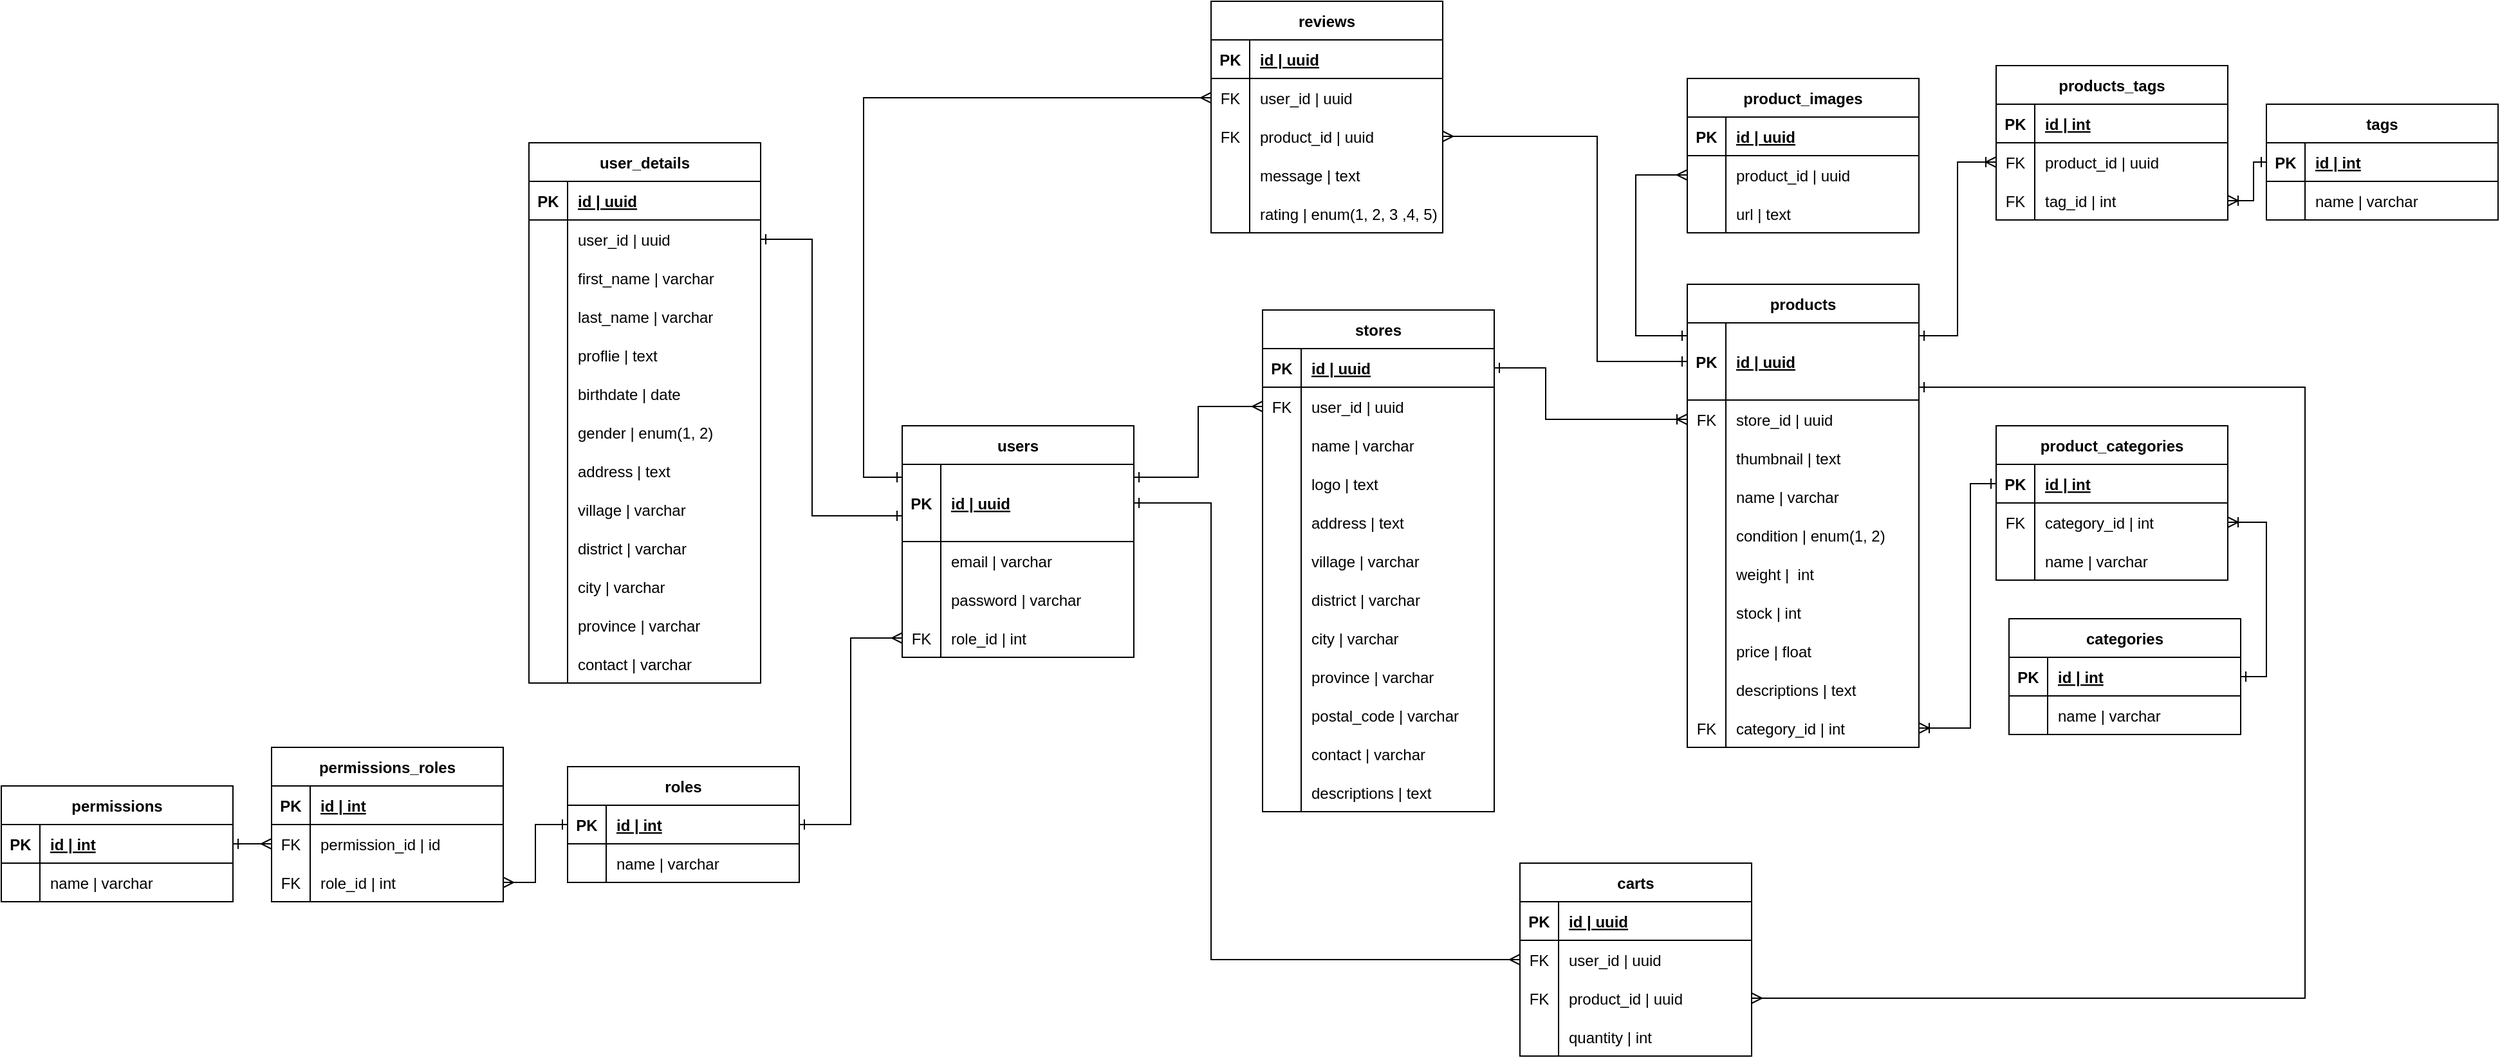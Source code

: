 <mxfile version="20.6.2" type="github">
  <diagram id="zpg9_YNEj-fKePb2sGAm" name="Page-1">
    <mxGraphModel dx="3796" dy="1520" grid="1" gridSize="10" guides="1" tooltips="1" connect="1" arrows="1" fold="1" page="1" pageScale="1" pageWidth="850" pageHeight="1100" math="0" shadow="0">
      <root>
        <mxCell id="0" />
        <mxCell id="1" parent="0" />
        <mxCell id="qiiUl3cBPS40IIxvqp-j-1" value="users" style="shape=table;startSize=30;container=1;collapsible=1;childLayout=tableLayout;fixedRows=1;rowLines=0;fontStyle=1;align=center;resizeLast=1;" vertex="1" parent="1">
          <mxGeometry x="350" y="330" width="180" height="180" as="geometry" />
        </mxCell>
        <mxCell id="qiiUl3cBPS40IIxvqp-j-2" value="" style="shape=tableRow;horizontal=0;startSize=0;swimlaneHead=0;swimlaneBody=0;fillColor=none;collapsible=0;dropTarget=0;points=[[0,0.5],[1,0.5]];portConstraint=eastwest;top=0;left=0;right=0;bottom=1;" vertex="1" parent="qiiUl3cBPS40IIxvqp-j-1">
          <mxGeometry y="30" width="180" height="60" as="geometry" />
        </mxCell>
        <mxCell id="qiiUl3cBPS40IIxvqp-j-3" value="PK" style="shape=partialRectangle;connectable=0;fillColor=none;top=0;left=0;bottom=0;right=0;fontStyle=1;overflow=hidden;" vertex="1" parent="qiiUl3cBPS40IIxvqp-j-2">
          <mxGeometry width="30" height="60" as="geometry">
            <mxRectangle width="30" height="60" as="alternateBounds" />
          </mxGeometry>
        </mxCell>
        <mxCell id="qiiUl3cBPS40IIxvqp-j-4" value="id | uuid" style="shape=partialRectangle;connectable=0;fillColor=none;top=0;left=0;bottom=0;right=0;align=left;spacingLeft=6;fontStyle=5;overflow=hidden;" vertex="1" parent="qiiUl3cBPS40IIxvqp-j-2">
          <mxGeometry x="30" width="150" height="60" as="geometry">
            <mxRectangle width="150" height="60" as="alternateBounds" />
          </mxGeometry>
        </mxCell>
        <mxCell id="qiiUl3cBPS40IIxvqp-j-5" value="" style="shape=tableRow;horizontal=0;startSize=0;swimlaneHead=0;swimlaneBody=0;fillColor=none;collapsible=0;dropTarget=0;points=[[0,0.5],[1,0.5]];portConstraint=eastwest;top=0;left=0;right=0;bottom=0;" vertex="1" parent="qiiUl3cBPS40IIxvqp-j-1">
          <mxGeometry y="90" width="180" height="30" as="geometry" />
        </mxCell>
        <mxCell id="qiiUl3cBPS40IIxvqp-j-6" value="" style="shape=partialRectangle;connectable=0;fillColor=none;top=0;left=0;bottom=0;right=0;editable=1;overflow=hidden;" vertex="1" parent="qiiUl3cBPS40IIxvqp-j-5">
          <mxGeometry width="30" height="30" as="geometry">
            <mxRectangle width="30" height="30" as="alternateBounds" />
          </mxGeometry>
        </mxCell>
        <mxCell id="qiiUl3cBPS40IIxvqp-j-7" value="email | varchar" style="shape=partialRectangle;connectable=0;fillColor=none;top=0;left=0;bottom=0;right=0;align=left;spacingLeft=6;overflow=hidden;" vertex="1" parent="qiiUl3cBPS40IIxvqp-j-5">
          <mxGeometry x="30" width="150" height="30" as="geometry">
            <mxRectangle width="150" height="30" as="alternateBounds" />
          </mxGeometry>
        </mxCell>
        <mxCell id="qiiUl3cBPS40IIxvqp-j-8" value="" style="shape=tableRow;horizontal=0;startSize=0;swimlaneHead=0;swimlaneBody=0;fillColor=none;collapsible=0;dropTarget=0;points=[[0,0.5],[1,0.5]];portConstraint=eastwest;top=0;left=0;right=0;bottom=0;" vertex="1" parent="qiiUl3cBPS40IIxvqp-j-1">
          <mxGeometry y="120" width="180" height="30" as="geometry" />
        </mxCell>
        <mxCell id="qiiUl3cBPS40IIxvqp-j-9" value="" style="shape=partialRectangle;connectable=0;fillColor=none;top=0;left=0;bottom=0;right=0;editable=1;overflow=hidden;" vertex="1" parent="qiiUl3cBPS40IIxvqp-j-8">
          <mxGeometry width="30" height="30" as="geometry">
            <mxRectangle width="30" height="30" as="alternateBounds" />
          </mxGeometry>
        </mxCell>
        <mxCell id="qiiUl3cBPS40IIxvqp-j-10" value="password | varchar" style="shape=partialRectangle;connectable=0;fillColor=none;top=0;left=0;bottom=0;right=0;align=left;spacingLeft=6;overflow=hidden;" vertex="1" parent="qiiUl3cBPS40IIxvqp-j-8">
          <mxGeometry x="30" width="150" height="30" as="geometry">
            <mxRectangle width="150" height="30" as="alternateBounds" />
          </mxGeometry>
        </mxCell>
        <mxCell id="qiiUl3cBPS40IIxvqp-j-294" value="" style="shape=tableRow;horizontal=0;startSize=0;swimlaneHead=0;swimlaneBody=0;fillColor=none;collapsible=0;dropTarget=0;points=[[0,0.5],[1,0.5]];portConstraint=eastwest;top=0;left=0;right=0;bottom=0;" vertex="1" parent="qiiUl3cBPS40IIxvqp-j-1">
          <mxGeometry y="150" width="180" height="30" as="geometry" />
        </mxCell>
        <mxCell id="qiiUl3cBPS40IIxvqp-j-295" value="FK" style="shape=partialRectangle;connectable=0;fillColor=none;top=0;left=0;bottom=0;right=0;editable=1;overflow=hidden;" vertex="1" parent="qiiUl3cBPS40IIxvqp-j-294">
          <mxGeometry width="30" height="30" as="geometry">
            <mxRectangle width="30" height="30" as="alternateBounds" />
          </mxGeometry>
        </mxCell>
        <mxCell id="qiiUl3cBPS40IIxvqp-j-296" value="role_id | int" style="shape=partialRectangle;connectable=0;fillColor=none;top=0;left=0;bottom=0;right=0;align=left;spacingLeft=6;overflow=hidden;" vertex="1" parent="qiiUl3cBPS40IIxvqp-j-294">
          <mxGeometry x="30" width="150" height="30" as="geometry">
            <mxRectangle width="150" height="30" as="alternateBounds" />
          </mxGeometry>
        </mxCell>
        <mxCell id="qiiUl3cBPS40IIxvqp-j-24" value="stores" style="shape=table;startSize=30;container=1;collapsible=1;childLayout=tableLayout;fixedRows=1;rowLines=0;fontStyle=1;align=center;resizeLast=1;" vertex="1" parent="1">
          <mxGeometry x="630" y="240" width="180" height="390" as="geometry" />
        </mxCell>
        <mxCell id="qiiUl3cBPS40IIxvqp-j-25" value="" style="shape=tableRow;horizontal=0;startSize=0;swimlaneHead=0;swimlaneBody=0;fillColor=none;collapsible=0;dropTarget=0;points=[[0,0.5],[1,0.5]];portConstraint=eastwest;top=0;left=0;right=0;bottom=1;" vertex="1" parent="qiiUl3cBPS40IIxvqp-j-24">
          <mxGeometry y="30" width="180" height="30" as="geometry" />
        </mxCell>
        <mxCell id="qiiUl3cBPS40IIxvqp-j-26" value="PK" style="shape=partialRectangle;connectable=0;fillColor=none;top=0;left=0;bottom=0;right=0;fontStyle=1;overflow=hidden;" vertex="1" parent="qiiUl3cBPS40IIxvqp-j-25">
          <mxGeometry width="30" height="30" as="geometry">
            <mxRectangle width="30" height="30" as="alternateBounds" />
          </mxGeometry>
        </mxCell>
        <mxCell id="qiiUl3cBPS40IIxvqp-j-27" value="id | uuid" style="shape=partialRectangle;connectable=0;fillColor=none;top=0;left=0;bottom=0;right=0;align=left;spacingLeft=6;fontStyle=5;overflow=hidden;" vertex="1" parent="qiiUl3cBPS40IIxvqp-j-25">
          <mxGeometry x="30" width="150" height="30" as="geometry">
            <mxRectangle width="150" height="30" as="alternateBounds" />
          </mxGeometry>
        </mxCell>
        <mxCell id="qiiUl3cBPS40IIxvqp-j-245" value="" style="shape=tableRow;horizontal=0;startSize=0;swimlaneHead=0;swimlaneBody=0;fillColor=none;collapsible=0;dropTarget=0;points=[[0,0.5],[1,0.5]];portConstraint=eastwest;top=0;left=0;right=0;bottom=0;" vertex="1" parent="qiiUl3cBPS40IIxvqp-j-24">
          <mxGeometry y="60" width="180" height="30" as="geometry" />
        </mxCell>
        <mxCell id="qiiUl3cBPS40IIxvqp-j-246" value="FK" style="shape=partialRectangle;connectable=0;fillColor=none;top=0;left=0;bottom=0;right=0;editable=1;overflow=hidden;" vertex="1" parent="qiiUl3cBPS40IIxvqp-j-245">
          <mxGeometry width="30" height="30" as="geometry">
            <mxRectangle width="30" height="30" as="alternateBounds" />
          </mxGeometry>
        </mxCell>
        <mxCell id="qiiUl3cBPS40IIxvqp-j-247" value="user_id | uuid" style="shape=partialRectangle;connectable=0;fillColor=none;top=0;left=0;bottom=0;right=0;align=left;spacingLeft=6;overflow=hidden;" vertex="1" parent="qiiUl3cBPS40IIxvqp-j-245">
          <mxGeometry x="30" width="150" height="30" as="geometry">
            <mxRectangle width="150" height="30" as="alternateBounds" />
          </mxGeometry>
        </mxCell>
        <mxCell id="qiiUl3cBPS40IIxvqp-j-28" value="" style="shape=tableRow;horizontal=0;startSize=0;swimlaneHead=0;swimlaneBody=0;fillColor=none;collapsible=0;dropTarget=0;points=[[0,0.5],[1,0.5]];portConstraint=eastwest;top=0;left=0;right=0;bottom=0;" vertex="1" parent="qiiUl3cBPS40IIxvqp-j-24">
          <mxGeometry y="90" width="180" height="30" as="geometry" />
        </mxCell>
        <mxCell id="qiiUl3cBPS40IIxvqp-j-29" value="" style="shape=partialRectangle;connectable=0;fillColor=none;top=0;left=0;bottom=0;right=0;editable=1;overflow=hidden;" vertex="1" parent="qiiUl3cBPS40IIxvqp-j-28">
          <mxGeometry width="30" height="30" as="geometry">
            <mxRectangle width="30" height="30" as="alternateBounds" />
          </mxGeometry>
        </mxCell>
        <mxCell id="qiiUl3cBPS40IIxvqp-j-30" value="name | varchar" style="shape=partialRectangle;connectable=0;fillColor=none;top=0;left=0;bottom=0;right=0;align=left;spacingLeft=6;overflow=hidden;" vertex="1" parent="qiiUl3cBPS40IIxvqp-j-28">
          <mxGeometry x="30" width="150" height="30" as="geometry">
            <mxRectangle width="150" height="30" as="alternateBounds" />
          </mxGeometry>
        </mxCell>
        <mxCell id="qiiUl3cBPS40IIxvqp-j-52" value="" style="shape=tableRow;horizontal=0;startSize=0;swimlaneHead=0;swimlaneBody=0;fillColor=none;collapsible=0;dropTarget=0;points=[[0,0.5],[1,0.5]];portConstraint=eastwest;top=0;left=0;right=0;bottom=0;" vertex="1" parent="qiiUl3cBPS40IIxvqp-j-24">
          <mxGeometry y="120" width="180" height="30" as="geometry" />
        </mxCell>
        <mxCell id="qiiUl3cBPS40IIxvqp-j-53" value="" style="shape=partialRectangle;connectable=0;fillColor=none;top=0;left=0;bottom=0;right=0;editable=1;overflow=hidden;" vertex="1" parent="qiiUl3cBPS40IIxvqp-j-52">
          <mxGeometry width="30" height="30" as="geometry">
            <mxRectangle width="30" height="30" as="alternateBounds" />
          </mxGeometry>
        </mxCell>
        <mxCell id="qiiUl3cBPS40IIxvqp-j-54" value="logo | text" style="shape=partialRectangle;connectable=0;fillColor=none;top=0;left=0;bottom=0;right=0;align=left;spacingLeft=6;overflow=hidden;" vertex="1" parent="qiiUl3cBPS40IIxvqp-j-52">
          <mxGeometry x="30" width="150" height="30" as="geometry">
            <mxRectangle width="150" height="30" as="alternateBounds" />
          </mxGeometry>
        </mxCell>
        <mxCell id="qiiUl3cBPS40IIxvqp-j-31" value="" style="shape=tableRow;horizontal=0;startSize=0;swimlaneHead=0;swimlaneBody=0;fillColor=none;collapsible=0;dropTarget=0;points=[[0,0.5],[1,0.5]];portConstraint=eastwest;top=0;left=0;right=0;bottom=0;" vertex="1" parent="qiiUl3cBPS40IIxvqp-j-24">
          <mxGeometry y="150" width="180" height="30" as="geometry" />
        </mxCell>
        <mxCell id="qiiUl3cBPS40IIxvqp-j-32" value="" style="shape=partialRectangle;connectable=0;fillColor=none;top=0;left=0;bottom=0;right=0;editable=1;overflow=hidden;" vertex="1" parent="qiiUl3cBPS40IIxvqp-j-31">
          <mxGeometry width="30" height="30" as="geometry">
            <mxRectangle width="30" height="30" as="alternateBounds" />
          </mxGeometry>
        </mxCell>
        <mxCell id="qiiUl3cBPS40IIxvqp-j-33" value="address | text" style="shape=partialRectangle;connectable=0;fillColor=none;top=0;left=0;bottom=0;right=0;align=left;spacingLeft=6;overflow=hidden;" vertex="1" parent="qiiUl3cBPS40IIxvqp-j-31">
          <mxGeometry x="30" width="150" height="30" as="geometry">
            <mxRectangle width="150" height="30" as="alternateBounds" />
          </mxGeometry>
        </mxCell>
        <mxCell id="qiiUl3cBPS40IIxvqp-j-34" value="" style="shape=tableRow;horizontal=0;startSize=0;swimlaneHead=0;swimlaneBody=0;fillColor=none;collapsible=0;dropTarget=0;points=[[0,0.5],[1,0.5]];portConstraint=eastwest;top=0;left=0;right=0;bottom=0;" vertex="1" parent="qiiUl3cBPS40IIxvqp-j-24">
          <mxGeometry y="180" width="180" height="30" as="geometry" />
        </mxCell>
        <mxCell id="qiiUl3cBPS40IIxvqp-j-35" value="" style="shape=partialRectangle;connectable=0;fillColor=none;top=0;left=0;bottom=0;right=0;editable=1;overflow=hidden;" vertex="1" parent="qiiUl3cBPS40IIxvqp-j-34">
          <mxGeometry width="30" height="30" as="geometry">
            <mxRectangle width="30" height="30" as="alternateBounds" />
          </mxGeometry>
        </mxCell>
        <mxCell id="qiiUl3cBPS40IIxvqp-j-36" value="village | varchar" style="shape=partialRectangle;connectable=0;fillColor=none;top=0;left=0;bottom=0;right=0;align=left;spacingLeft=6;overflow=hidden;" vertex="1" parent="qiiUl3cBPS40IIxvqp-j-34">
          <mxGeometry x="30" width="150" height="30" as="geometry">
            <mxRectangle width="150" height="30" as="alternateBounds" />
          </mxGeometry>
        </mxCell>
        <mxCell id="qiiUl3cBPS40IIxvqp-j-37" value="" style="shape=tableRow;horizontal=0;startSize=0;swimlaneHead=0;swimlaneBody=0;fillColor=none;collapsible=0;dropTarget=0;points=[[0,0.5],[1,0.5]];portConstraint=eastwest;top=0;left=0;right=0;bottom=0;" vertex="1" parent="qiiUl3cBPS40IIxvqp-j-24">
          <mxGeometry y="210" width="180" height="30" as="geometry" />
        </mxCell>
        <mxCell id="qiiUl3cBPS40IIxvqp-j-38" value="" style="shape=partialRectangle;connectable=0;fillColor=none;top=0;left=0;bottom=0;right=0;editable=1;overflow=hidden;" vertex="1" parent="qiiUl3cBPS40IIxvqp-j-37">
          <mxGeometry width="30" height="30" as="geometry">
            <mxRectangle width="30" height="30" as="alternateBounds" />
          </mxGeometry>
        </mxCell>
        <mxCell id="qiiUl3cBPS40IIxvqp-j-39" value="district | varchar" style="shape=partialRectangle;connectable=0;fillColor=none;top=0;left=0;bottom=0;right=0;align=left;spacingLeft=6;overflow=hidden;" vertex="1" parent="qiiUl3cBPS40IIxvqp-j-37">
          <mxGeometry x="30" width="150" height="30" as="geometry">
            <mxRectangle width="150" height="30" as="alternateBounds" />
          </mxGeometry>
        </mxCell>
        <mxCell id="qiiUl3cBPS40IIxvqp-j-46" value="" style="shape=tableRow;horizontal=0;startSize=0;swimlaneHead=0;swimlaneBody=0;fillColor=none;collapsible=0;dropTarget=0;points=[[0,0.5],[1,0.5]];portConstraint=eastwest;top=0;left=0;right=0;bottom=0;" vertex="1" parent="qiiUl3cBPS40IIxvqp-j-24">
          <mxGeometry y="240" width="180" height="30" as="geometry" />
        </mxCell>
        <mxCell id="qiiUl3cBPS40IIxvqp-j-47" value="" style="shape=partialRectangle;connectable=0;fillColor=none;top=0;left=0;bottom=0;right=0;editable=1;overflow=hidden;" vertex="1" parent="qiiUl3cBPS40IIxvqp-j-46">
          <mxGeometry width="30" height="30" as="geometry">
            <mxRectangle width="30" height="30" as="alternateBounds" />
          </mxGeometry>
        </mxCell>
        <mxCell id="qiiUl3cBPS40IIxvqp-j-48" value="city | varchar" style="shape=partialRectangle;connectable=0;fillColor=none;top=0;left=0;bottom=0;right=0;align=left;spacingLeft=6;overflow=hidden;" vertex="1" parent="qiiUl3cBPS40IIxvqp-j-46">
          <mxGeometry x="30" width="150" height="30" as="geometry">
            <mxRectangle width="150" height="30" as="alternateBounds" />
          </mxGeometry>
        </mxCell>
        <mxCell id="qiiUl3cBPS40IIxvqp-j-40" value="" style="shape=tableRow;horizontal=0;startSize=0;swimlaneHead=0;swimlaneBody=0;fillColor=none;collapsible=0;dropTarget=0;points=[[0,0.5],[1,0.5]];portConstraint=eastwest;top=0;left=0;right=0;bottom=0;" vertex="1" parent="qiiUl3cBPS40IIxvqp-j-24">
          <mxGeometry y="270" width="180" height="30" as="geometry" />
        </mxCell>
        <mxCell id="qiiUl3cBPS40IIxvqp-j-41" value="" style="shape=partialRectangle;connectable=0;fillColor=none;top=0;left=0;bottom=0;right=0;editable=1;overflow=hidden;" vertex="1" parent="qiiUl3cBPS40IIxvqp-j-40">
          <mxGeometry width="30" height="30" as="geometry">
            <mxRectangle width="30" height="30" as="alternateBounds" />
          </mxGeometry>
        </mxCell>
        <mxCell id="qiiUl3cBPS40IIxvqp-j-42" value="province | varchar" style="shape=partialRectangle;connectable=0;fillColor=none;top=0;left=0;bottom=0;right=0;align=left;spacingLeft=6;overflow=hidden;" vertex="1" parent="qiiUl3cBPS40IIxvqp-j-40">
          <mxGeometry x="30" width="150" height="30" as="geometry">
            <mxRectangle width="150" height="30" as="alternateBounds" />
          </mxGeometry>
        </mxCell>
        <mxCell id="qiiUl3cBPS40IIxvqp-j-298" value="" style="shape=tableRow;horizontal=0;startSize=0;swimlaneHead=0;swimlaneBody=0;fillColor=none;collapsible=0;dropTarget=0;points=[[0,0.5],[1,0.5]];portConstraint=eastwest;top=0;left=0;right=0;bottom=0;" vertex="1" parent="qiiUl3cBPS40IIxvqp-j-24">
          <mxGeometry y="300" width="180" height="30" as="geometry" />
        </mxCell>
        <mxCell id="qiiUl3cBPS40IIxvqp-j-299" value="" style="shape=partialRectangle;connectable=0;fillColor=none;top=0;left=0;bottom=0;right=0;editable=1;overflow=hidden;" vertex="1" parent="qiiUl3cBPS40IIxvqp-j-298">
          <mxGeometry width="30" height="30" as="geometry">
            <mxRectangle width="30" height="30" as="alternateBounds" />
          </mxGeometry>
        </mxCell>
        <mxCell id="qiiUl3cBPS40IIxvqp-j-300" value="postal_code | varchar" style="shape=partialRectangle;connectable=0;fillColor=none;top=0;left=0;bottom=0;right=0;align=left;spacingLeft=6;overflow=hidden;" vertex="1" parent="qiiUl3cBPS40IIxvqp-j-298">
          <mxGeometry x="30" width="150" height="30" as="geometry">
            <mxRectangle width="150" height="30" as="alternateBounds" />
          </mxGeometry>
        </mxCell>
        <mxCell id="qiiUl3cBPS40IIxvqp-j-43" value="" style="shape=tableRow;horizontal=0;startSize=0;swimlaneHead=0;swimlaneBody=0;fillColor=none;collapsible=0;dropTarget=0;points=[[0,0.5],[1,0.5]];portConstraint=eastwest;top=0;left=0;right=0;bottom=0;" vertex="1" parent="qiiUl3cBPS40IIxvqp-j-24">
          <mxGeometry y="330" width="180" height="30" as="geometry" />
        </mxCell>
        <mxCell id="qiiUl3cBPS40IIxvqp-j-44" value="" style="shape=partialRectangle;connectable=0;fillColor=none;top=0;left=0;bottom=0;right=0;editable=1;overflow=hidden;" vertex="1" parent="qiiUl3cBPS40IIxvqp-j-43">
          <mxGeometry width="30" height="30" as="geometry">
            <mxRectangle width="30" height="30" as="alternateBounds" />
          </mxGeometry>
        </mxCell>
        <mxCell id="qiiUl3cBPS40IIxvqp-j-45" value="contact | varchar" style="shape=partialRectangle;connectable=0;fillColor=none;top=0;left=0;bottom=0;right=0;align=left;spacingLeft=6;overflow=hidden;" vertex="1" parent="qiiUl3cBPS40IIxvqp-j-43">
          <mxGeometry x="30" width="150" height="30" as="geometry">
            <mxRectangle width="150" height="30" as="alternateBounds" />
          </mxGeometry>
        </mxCell>
        <mxCell id="qiiUl3cBPS40IIxvqp-j-49" value="" style="shape=tableRow;horizontal=0;startSize=0;swimlaneHead=0;swimlaneBody=0;fillColor=none;collapsible=0;dropTarget=0;points=[[0,0.5],[1,0.5]];portConstraint=eastwest;top=0;left=0;right=0;bottom=0;" vertex="1" parent="qiiUl3cBPS40IIxvqp-j-24">
          <mxGeometry y="360" width="180" height="30" as="geometry" />
        </mxCell>
        <mxCell id="qiiUl3cBPS40IIxvqp-j-50" value="" style="shape=partialRectangle;connectable=0;fillColor=none;top=0;left=0;bottom=0;right=0;editable=1;overflow=hidden;" vertex="1" parent="qiiUl3cBPS40IIxvqp-j-49">
          <mxGeometry width="30" height="30" as="geometry">
            <mxRectangle width="30" height="30" as="alternateBounds" />
          </mxGeometry>
        </mxCell>
        <mxCell id="qiiUl3cBPS40IIxvqp-j-51" value="descriptions | text" style="shape=partialRectangle;connectable=0;fillColor=none;top=0;left=0;bottom=0;right=0;align=left;spacingLeft=6;overflow=hidden;" vertex="1" parent="qiiUl3cBPS40IIxvqp-j-49">
          <mxGeometry x="30" width="150" height="30" as="geometry">
            <mxRectangle width="150" height="30" as="alternateBounds" />
          </mxGeometry>
        </mxCell>
        <mxCell id="qiiUl3cBPS40IIxvqp-j-55" value="products" style="shape=table;startSize=30;container=1;collapsible=1;childLayout=tableLayout;fixedRows=1;rowLines=0;fontStyle=1;align=center;resizeLast=1;" vertex="1" parent="1">
          <mxGeometry x="960" y="220" width="180" height="360" as="geometry" />
        </mxCell>
        <mxCell id="qiiUl3cBPS40IIxvqp-j-56" value="" style="shape=tableRow;horizontal=0;startSize=0;swimlaneHead=0;swimlaneBody=0;fillColor=none;collapsible=0;dropTarget=0;points=[[0,0.5],[1,0.5]];portConstraint=eastwest;top=0;left=0;right=0;bottom=1;" vertex="1" parent="qiiUl3cBPS40IIxvqp-j-55">
          <mxGeometry y="30" width="180" height="60" as="geometry" />
        </mxCell>
        <mxCell id="qiiUl3cBPS40IIxvqp-j-57" value="PK" style="shape=partialRectangle;connectable=0;fillColor=none;top=0;left=0;bottom=0;right=0;fontStyle=1;overflow=hidden;" vertex="1" parent="qiiUl3cBPS40IIxvqp-j-56">
          <mxGeometry width="30" height="60" as="geometry">
            <mxRectangle width="30" height="60" as="alternateBounds" />
          </mxGeometry>
        </mxCell>
        <mxCell id="qiiUl3cBPS40IIxvqp-j-58" value="id | uuid" style="shape=partialRectangle;connectable=0;fillColor=none;top=0;left=0;bottom=0;right=0;align=left;spacingLeft=6;fontStyle=5;overflow=hidden;" vertex="1" parent="qiiUl3cBPS40IIxvqp-j-56">
          <mxGeometry x="30" width="150" height="60" as="geometry">
            <mxRectangle width="150" height="60" as="alternateBounds" />
          </mxGeometry>
        </mxCell>
        <mxCell id="qiiUl3cBPS40IIxvqp-j-167" value="" style="shape=tableRow;horizontal=0;startSize=0;swimlaneHead=0;swimlaneBody=0;fillColor=none;collapsible=0;dropTarget=0;points=[[0,0.5],[1,0.5]];portConstraint=eastwest;top=0;left=0;right=0;bottom=0;" vertex="1" parent="qiiUl3cBPS40IIxvqp-j-55">
          <mxGeometry y="90" width="180" height="30" as="geometry" />
        </mxCell>
        <mxCell id="qiiUl3cBPS40IIxvqp-j-168" value="FK" style="shape=partialRectangle;connectable=0;fillColor=none;top=0;left=0;bottom=0;right=0;editable=1;overflow=hidden;" vertex="1" parent="qiiUl3cBPS40IIxvqp-j-167">
          <mxGeometry width="30" height="30" as="geometry">
            <mxRectangle width="30" height="30" as="alternateBounds" />
          </mxGeometry>
        </mxCell>
        <mxCell id="qiiUl3cBPS40IIxvqp-j-169" value="store_id | uuid" style="shape=partialRectangle;connectable=0;fillColor=none;top=0;left=0;bottom=0;right=0;align=left;spacingLeft=6;overflow=hidden;" vertex="1" parent="qiiUl3cBPS40IIxvqp-j-167">
          <mxGeometry x="30" width="150" height="30" as="geometry">
            <mxRectangle width="150" height="30" as="alternateBounds" />
          </mxGeometry>
        </mxCell>
        <mxCell id="qiiUl3cBPS40IIxvqp-j-253" value="" style="shape=tableRow;horizontal=0;startSize=0;swimlaneHead=0;swimlaneBody=0;fillColor=none;collapsible=0;dropTarget=0;points=[[0,0.5],[1,0.5]];portConstraint=eastwest;top=0;left=0;right=0;bottom=0;" vertex="1" parent="qiiUl3cBPS40IIxvqp-j-55">
          <mxGeometry y="120" width="180" height="30" as="geometry" />
        </mxCell>
        <mxCell id="qiiUl3cBPS40IIxvqp-j-254" value="" style="shape=partialRectangle;connectable=0;fillColor=none;top=0;left=0;bottom=0;right=0;editable=1;overflow=hidden;" vertex="1" parent="qiiUl3cBPS40IIxvqp-j-253">
          <mxGeometry width="30" height="30" as="geometry">
            <mxRectangle width="30" height="30" as="alternateBounds" />
          </mxGeometry>
        </mxCell>
        <mxCell id="qiiUl3cBPS40IIxvqp-j-255" value="thumbnail | text" style="shape=partialRectangle;connectable=0;fillColor=none;top=0;left=0;bottom=0;right=0;align=left;spacingLeft=6;overflow=hidden;" vertex="1" parent="qiiUl3cBPS40IIxvqp-j-253">
          <mxGeometry x="30" width="150" height="30" as="geometry">
            <mxRectangle width="150" height="30" as="alternateBounds" />
          </mxGeometry>
        </mxCell>
        <mxCell id="qiiUl3cBPS40IIxvqp-j-59" value="" style="shape=tableRow;horizontal=0;startSize=0;swimlaneHead=0;swimlaneBody=0;fillColor=none;collapsible=0;dropTarget=0;points=[[0,0.5],[1,0.5]];portConstraint=eastwest;top=0;left=0;right=0;bottom=0;" vertex="1" parent="qiiUl3cBPS40IIxvqp-j-55">
          <mxGeometry y="150" width="180" height="30" as="geometry" />
        </mxCell>
        <mxCell id="qiiUl3cBPS40IIxvqp-j-60" value="" style="shape=partialRectangle;connectable=0;fillColor=none;top=0;left=0;bottom=0;right=0;editable=1;overflow=hidden;" vertex="1" parent="qiiUl3cBPS40IIxvqp-j-59">
          <mxGeometry width="30" height="30" as="geometry">
            <mxRectangle width="30" height="30" as="alternateBounds" />
          </mxGeometry>
        </mxCell>
        <mxCell id="qiiUl3cBPS40IIxvqp-j-61" value="name | varchar" style="shape=partialRectangle;connectable=0;fillColor=none;top=0;left=0;bottom=0;right=0;align=left;spacingLeft=6;overflow=hidden;" vertex="1" parent="qiiUl3cBPS40IIxvqp-j-59">
          <mxGeometry x="30" width="150" height="30" as="geometry">
            <mxRectangle width="150" height="30" as="alternateBounds" />
          </mxGeometry>
        </mxCell>
        <mxCell id="qiiUl3cBPS40IIxvqp-j-162" value="" style="shape=tableRow;horizontal=0;startSize=0;swimlaneHead=0;swimlaneBody=0;fillColor=none;collapsible=0;dropTarget=0;points=[[0,0.5],[1,0.5]];portConstraint=eastwest;top=0;left=0;right=0;bottom=0;" vertex="1" parent="qiiUl3cBPS40IIxvqp-j-55">
          <mxGeometry y="180" width="180" height="30" as="geometry" />
        </mxCell>
        <mxCell id="qiiUl3cBPS40IIxvqp-j-163" value="" style="shape=partialRectangle;connectable=0;fillColor=none;top=0;left=0;bottom=0;right=0;editable=1;overflow=hidden;" vertex="1" parent="qiiUl3cBPS40IIxvqp-j-162">
          <mxGeometry width="30" height="30" as="geometry">
            <mxRectangle width="30" height="30" as="alternateBounds" />
          </mxGeometry>
        </mxCell>
        <mxCell id="qiiUl3cBPS40IIxvqp-j-164" value="condition | enum(1, 2)" style="shape=partialRectangle;connectable=0;fillColor=none;top=0;left=0;bottom=0;right=0;align=left;spacingLeft=6;overflow=hidden;" vertex="1" parent="qiiUl3cBPS40IIxvqp-j-162">
          <mxGeometry x="30" width="150" height="30" as="geometry">
            <mxRectangle width="150" height="30" as="alternateBounds" />
          </mxGeometry>
        </mxCell>
        <mxCell id="qiiUl3cBPS40IIxvqp-j-86" value="" style="shape=tableRow;horizontal=0;startSize=0;swimlaneHead=0;swimlaneBody=0;fillColor=none;collapsible=0;dropTarget=0;points=[[0,0.5],[1,0.5]];portConstraint=eastwest;top=0;left=0;right=0;bottom=0;" vertex="1" parent="qiiUl3cBPS40IIxvqp-j-55">
          <mxGeometry y="210" width="180" height="30" as="geometry" />
        </mxCell>
        <mxCell id="qiiUl3cBPS40IIxvqp-j-87" value="" style="shape=partialRectangle;connectable=0;fillColor=none;top=0;left=0;bottom=0;right=0;editable=1;overflow=hidden;" vertex="1" parent="qiiUl3cBPS40IIxvqp-j-86">
          <mxGeometry width="30" height="30" as="geometry">
            <mxRectangle width="30" height="30" as="alternateBounds" />
          </mxGeometry>
        </mxCell>
        <mxCell id="qiiUl3cBPS40IIxvqp-j-88" value="weight |  int" style="shape=partialRectangle;connectable=0;fillColor=none;top=0;left=0;bottom=0;right=0;align=left;spacingLeft=6;overflow=hidden;" vertex="1" parent="qiiUl3cBPS40IIxvqp-j-86">
          <mxGeometry x="30" width="150" height="30" as="geometry">
            <mxRectangle width="150" height="30" as="alternateBounds" />
          </mxGeometry>
        </mxCell>
        <mxCell id="qiiUl3cBPS40IIxvqp-j-62" value="" style="shape=tableRow;horizontal=0;startSize=0;swimlaneHead=0;swimlaneBody=0;fillColor=none;collapsible=0;dropTarget=0;points=[[0,0.5],[1,0.5]];portConstraint=eastwest;top=0;left=0;right=0;bottom=0;" vertex="1" parent="qiiUl3cBPS40IIxvqp-j-55">
          <mxGeometry y="240" width="180" height="30" as="geometry" />
        </mxCell>
        <mxCell id="qiiUl3cBPS40IIxvqp-j-63" value="" style="shape=partialRectangle;connectable=0;fillColor=none;top=0;left=0;bottom=0;right=0;editable=1;overflow=hidden;" vertex="1" parent="qiiUl3cBPS40IIxvqp-j-62">
          <mxGeometry width="30" height="30" as="geometry">
            <mxRectangle width="30" height="30" as="alternateBounds" />
          </mxGeometry>
        </mxCell>
        <mxCell id="qiiUl3cBPS40IIxvqp-j-64" value="stock | int" style="shape=partialRectangle;connectable=0;fillColor=none;top=0;left=0;bottom=0;right=0;align=left;spacingLeft=6;overflow=hidden;" vertex="1" parent="qiiUl3cBPS40IIxvqp-j-62">
          <mxGeometry x="30" width="150" height="30" as="geometry">
            <mxRectangle width="150" height="30" as="alternateBounds" />
          </mxGeometry>
        </mxCell>
        <mxCell id="qiiUl3cBPS40IIxvqp-j-65" value="" style="shape=tableRow;horizontal=0;startSize=0;swimlaneHead=0;swimlaneBody=0;fillColor=none;collapsible=0;dropTarget=0;points=[[0,0.5],[1,0.5]];portConstraint=eastwest;top=0;left=0;right=0;bottom=0;" vertex="1" parent="qiiUl3cBPS40IIxvqp-j-55">
          <mxGeometry y="270" width="180" height="30" as="geometry" />
        </mxCell>
        <mxCell id="qiiUl3cBPS40IIxvqp-j-66" value="" style="shape=partialRectangle;connectable=0;fillColor=none;top=0;left=0;bottom=0;right=0;editable=1;overflow=hidden;" vertex="1" parent="qiiUl3cBPS40IIxvqp-j-65">
          <mxGeometry width="30" height="30" as="geometry">
            <mxRectangle width="30" height="30" as="alternateBounds" />
          </mxGeometry>
        </mxCell>
        <mxCell id="qiiUl3cBPS40IIxvqp-j-67" value="price | float" style="shape=partialRectangle;connectable=0;fillColor=none;top=0;left=0;bottom=0;right=0;align=left;spacingLeft=6;overflow=hidden;" vertex="1" parent="qiiUl3cBPS40IIxvqp-j-65">
          <mxGeometry x="30" width="150" height="30" as="geometry">
            <mxRectangle width="150" height="30" as="alternateBounds" />
          </mxGeometry>
        </mxCell>
        <mxCell id="qiiUl3cBPS40IIxvqp-j-83" value="" style="shape=tableRow;horizontal=0;startSize=0;swimlaneHead=0;swimlaneBody=0;fillColor=none;collapsible=0;dropTarget=0;points=[[0,0.5],[1,0.5]];portConstraint=eastwest;top=0;left=0;right=0;bottom=0;" vertex="1" parent="qiiUl3cBPS40IIxvqp-j-55">
          <mxGeometry y="300" width="180" height="30" as="geometry" />
        </mxCell>
        <mxCell id="qiiUl3cBPS40IIxvqp-j-84" value="" style="shape=partialRectangle;connectable=0;fillColor=none;top=0;left=0;bottom=0;right=0;editable=1;overflow=hidden;" vertex="1" parent="qiiUl3cBPS40IIxvqp-j-83">
          <mxGeometry width="30" height="30" as="geometry">
            <mxRectangle width="30" height="30" as="alternateBounds" />
          </mxGeometry>
        </mxCell>
        <mxCell id="qiiUl3cBPS40IIxvqp-j-85" value="descriptions | text" style="shape=partialRectangle;connectable=0;fillColor=none;top=0;left=0;bottom=0;right=0;align=left;spacingLeft=6;overflow=hidden;" vertex="1" parent="qiiUl3cBPS40IIxvqp-j-83">
          <mxGeometry x="30" width="150" height="30" as="geometry">
            <mxRectangle width="150" height="30" as="alternateBounds" />
          </mxGeometry>
        </mxCell>
        <mxCell id="qiiUl3cBPS40IIxvqp-j-89" value="" style="shape=tableRow;horizontal=0;startSize=0;swimlaneHead=0;swimlaneBody=0;fillColor=none;collapsible=0;dropTarget=0;points=[[0,0.5],[1,0.5]];portConstraint=eastwest;top=0;left=0;right=0;bottom=0;" vertex="1" parent="qiiUl3cBPS40IIxvqp-j-55">
          <mxGeometry y="330" width="180" height="30" as="geometry" />
        </mxCell>
        <mxCell id="qiiUl3cBPS40IIxvqp-j-90" value="FK" style="shape=partialRectangle;connectable=0;fillColor=none;top=0;left=0;bottom=0;right=0;editable=1;overflow=hidden;" vertex="1" parent="qiiUl3cBPS40IIxvqp-j-89">
          <mxGeometry width="30" height="30" as="geometry">
            <mxRectangle width="30" height="30" as="alternateBounds" />
          </mxGeometry>
        </mxCell>
        <mxCell id="qiiUl3cBPS40IIxvqp-j-91" value="category_id | int" style="shape=partialRectangle;connectable=0;fillColor=none;top=0;left=0;bottom=0;right=0;align=left;spacingLeft=6;overflow=hidden;" vertex="1" parent="qiiUl3cBPS40IIxvqp-j-89">
          <mxGeometry x="30" width="150" height="30" as="geometry">
            <mxRectangle width="150" height="30" as="alternateBounds" />
          </mxGeometry>
        </mxCell>
        <mxCell id="qiiUl3cBPS40IIxvqp-j-92" value="product_categories" style="shape=table;startSize=30;container=1;collapsible=1;childLayout=tableLayout;fixedRows=1;rowLines=0;fontStyle=1;align=center;resizeLast=1;" vertex="1" parent="1">
          <mxGeometry x="1200" y="330" width="180" height="120" as="geometry" />
        </mxCell>
        <mxCell id="qiiUl3cBPS40IIxvqp-j-93" value="" style="shape=tableRow;horizontal=0;startSize=0;swimlaneHead=0;swimlaneBody=0;fillColor=none;collapsible=0;dropTarget=0;points=[[0,0.5],[1,0.5]];portConstraint=eastwest;top=0;left=0;right=0;bottom=1;" vertex="1" parent="qiiUl3cBPS40IIxvqp-j-92">
          <mxGeometry y="30" width="180" height="30" as="geometry" />
        </mxCell>
        <mxCell id="qiiUl3cBPS40IIxvqp-j-94" value="PK" style="shape=partialRectangle;connectable=0;fillColor=none;top=0;left=0;bottom=0;right=0;fontStyle=1;overflow=hidden;" vertex="1" parent="qiiUl3cBPS40IIxvqp-j-93">
          <mxGeometry width="30" height="30" as="geometry">
            <mxRectangle width="30" height="30" as="alternateBounds" />
          </mxGeometry>
        </mxCell>
        <mxCell id="qiiUl3cBPS40IIxvqp-j-95" value="id | int" style="shape=partialRectangle;connectable=0;fillColor=none;top=0;left=0;bottom=0;right=0;align=left;spacingLeft=6;fontStyle=5;overflow=hidden;" vertex="1" parent="qiiUl3cBPS40IIxvqp-j-93">
          <mxGeometry x="30" width="150" height="30" as="geometry">
            <mxRectangle width="150" height="30" as="alternateBounds" />
          </mxGeometry>
        </mxCell>
        <mxCell id="qiiUl3cBPS40IIxvqp-j-121" value="" style="shape=tableRow;horizontal=0;startSize=0;swimlaneHead=0;swimlaneBody=0;fillColor=none;collapsible=0;dropTarget=0;points=[[0,0.5],[1,0.5]];portConstraint=eastwest;top=0;left=0;right=0;bottom=0;" vertex="1" parent="qiiUl3cBPS40IIxvqp-j-92">
          <mxGeometry y="60" width="180" height="30" as="geometry" />
        </mxCell>
        <mxCell id="qiiUl3cBPS40IIxvqp-j-122" value="FK" style="shape=partialRectangle;connectable=0;fillColor=none;top=0;left=0;bottom=0;right=0;editable=1;overflow=hidden;" vertex="1" parent="qiiUl3cBPS40IIxvqp-j-121">
          <mxGeometry width="30" height="30" as="geometry">
            <mxRectangle width="30" height="30" as="alternateBounds" />
          </mxGeometry>
        </mxCell>
        <mxCell id="qiiUl3cBPS40IIxvqp-j-123" value="category_id | int" style="shape=partialRectangle;connectable=0;fillColor=none;top=0;left=0;bottom=0;right=0;align=left;spacingLeft=6;overflow=hidden;" vertex="1" parent="qiiUl3cBPS40IIxvqp-j-121">
          <mxGeometry x="30" width="150" height="30" as="geometry">
            <mxRectangle width="150" height="30" as="alternateBounds" />
          </mxGeometry>
        </mxCell>
        <mxCell id="qiiUl3cBPS40IIxvqp-j-96" value="" style="shape=tableRow;horizontal=0;startSize=0;swimlaneHead=0;swimlaneBody=0;fillColor=none;collapsible=0;dropTarget=0;points=[[0,0.5],[1,0.5]];portConstraint=eastwest;top=0;left=0;right=0;bottom=0;" vertex="1" parent="qiiUl3cBPS40IIxvqp-j-92">
          <mxGeometry y="90" width="180" height="30" as="geometry" />
        </mxCell>
        <mxCell id="qiiUl3cBPS40IIxvqp-j-97" value="" style="shape=partialRectangle;connectable=0;fillColor=none;top=0;left=0;bottom=0;right=0;editable=1;overflow=hidden;" vertex="1" parent="qiiUl3cBPS40IIxvqp-j-96">
          <mxGeometry width="30" height="30" as="geometry">
            <mxRectangle width="30" height="30" as="alternateBounds" />
          </mxGeometry>
        </mxCell>
        <mxCell id="qiiUl3cBPS40IIxvqp-j-98" value="name | varchar" style="shape=partialRectangle;connectable=0;fillColor=none;top=0;left=0;bottom=0;right=0;align=left;spacingLeft=6;overflow=hidden;" vertex="1" parent="qiiUl3cBPS40IIxvqp-j-96">
          <mxGeometry x="30" width="150" height="30" as="geometry">
            <mxRectangle width="150" height="30" as="alternateBounds" />
          </mxGeometry>
        </mxCell>
        <mxCell id="qiiUl3cBPS40IIxvqp-j-114" value="categories" style="shape=table;startSize=30;container=1;collapsible=1;childLayout=tableLayout;fixedRows=1;rowLines=0;fontStyle=1;align=center;resizeLast=1;" vertex="1" parent="1">
          <mxGeometry x="1210" y="480" width="180" height="90" as="geometry" />
        </mxCell>
        <mxCell id="qiiUl3cBPS40IIxvqp-j-115" value="" style="shape=tableRow;horizontal=0;startSize=0;swimlaneHead=0;swimlaneBody=0;fillColor=none;collapsible=0;dropTarget=0;points=[[0,0.5],[1,0.5]];portConstraint=eastwest;top=0;left=0;right=0;bottom=1;" vertex="1" parent="qiiUl3cBPS40IIxvqp-j-114">
          <mxGeometry y="30" width="180" height="30" as="geometry" />
        </mxCell>
        <mxCell id="qiiUl3cBPS40IIxvqp-j-116" value="PK" style="shape=partialRectangle;connectable=0;fillColor=none;top=0;left=0;bottom=0;right=0;fontStyle=1;overflow=hidden;" vertex="1" parent="qiiUl3cBPS40IIxvqp-j-115">
          <mxGeometry width="30" height="30" as="geometry">
            <mxRectangle width="30" height="30" as="alternateBounds" />
          </mxGeometry>
        </mxCell>
        <mxCell id="qiiUl3cBPS40IIxvqp-j-117" value="id | int" style="shape=partialRectangle;connectable=0;fillColor=none;top=0;left=0;bottom=0;right=0;align=left;spacingLeft=6;fontStyle=5;overflow=hidden;" vertex="1" parent="qiiUl3cBPS40IIxvqp-j-115">
          <mxGeometry x="30" width="150" height="30" as="geometry">
            <mxRectangle width="150" height="30" as="alternateBounds" />
          </mxGeometry>
        </mxCell>
        <mxCell id="qiiUl3cBPS40IIxvqp-j-118" value="" style="shape=tableRow;horizontal=0;startSize=0;swimlaneHead=0;swimlaneBody=0;fillColor=none;collapsible=0;dropTarget=0;points=[[0,0.5],[1,0.5]];portConstraint=eastwest;top=0;left=0;right=0;bottom=0;" vertex="1" parent="qiiUl3cBPS40IIxvqp-j-114">
          <mxGeometry y="60" width="180" height="30" as="geometry" />
        </mxCell>
        <mxCell id="qiiUl3cBPS40IIxvqp-j-119" value="" style="shape=partialRectangle;connectable=0;fillColor=none;top=0;left=0;bottom=0;right=0;editable=1;overflow=hidden;" vertex="1" parent="qiiUl3cBPS40IIxvqp-j-118">
          <mxGeometry width="30" height="30" as="geometry">
            <mxRectangle width="30" height="30" as="alternateBounds" />
          </mxGeometry>
        </mxCell>
        <mxCell id="qiiUl3cBPS40IIxvqp-j-120" value="name | varchar" style="shape=partialRectangle;connectable=0;fillColor=none;top=0;left=0;bottom=0;right=0;align=left;spacingLeft=6;overflow=hidden;" vertex="1" parent="qiiUl3cBPS40IIxvqp-j-118">
          <mxGeometry x="30" width="150" height="30" as="geometry">
            <mxRectangle width="150" height="30" as="alternateBounds" />
          </mxGeometry>
        </mxCell>
        <mxCell id="qiiUl3cBPS40IIxvqp-j-124" value="product_images" style="shape=table;startSize=30;container=1;collapsible=1;childLayout=tableLayout;fixedRows=1;rowLines=0;fontStyle=1;align=center;resizeLast=1;" vertex="1" parent="1">
          <mxGeometry x="960" y="60" width="180" height="120" as="geometry" />
        </mxCell>
        <mxCell id="qiiUl3cBPS40IIxvqp-j-125" value="" style="shape=tableRow;horizontal=0;startSize=0;swimlaneHead=0;swimlaneBody=0;fillColor=none;collapsible=0;dropTarget=0;points=[[0,0.5],[1,0.5]];portConstraint=eastwest;top=0;left=0;right=0;bottom=1;" vertex="1" parent="qiiUl3cBPS40IIxvqp-j-124">
          <mxGeometry y="30" width="180" height="30" as="geometry" />
        </mxCell>
        <mxCell id="qiiUl3cBPS40IIxvqp-j-126" value="PK" style="shape=partialRectangle;connectable=0;fillColor=none;top=0;left=0;bottom=0;right=0;fontStyle=1;overflow=hidden;" vertex="1" parent="qiiUl3cBPS40IIxvqp-j-125">
          <mxGeometry width="30" height="30" as="geometry">
            <mxRectangle width="30" height="30" as="alternateBounds" />
          </mxGeometry>
        </mxCell>
        <mxCell id="qiiUl3cBPS40IIxvqp-j-127" value="id | uuid" style="shape=partialRectangle;connectable=0;fillColor=none;top=0;left=0;bottom=0;right=0;align=left;spacingLeft=6;fontStyle=5;overflow=hidden;" vertex="1" parent="qiiUl3cBPS40IIxvqp-j-125">
          <mxGeometry x="30" width="150" height="30" as="geometry">
            <mxRectangle width="150" height="30" as="alternateBounds" />
          </mxGeometry>
        </mxCell>
        <mxCell id="qiiUl3cBPS40IIxvqp-j-128" value="" style="shape=tableRow;horizontal=0;startSize=0;swimlaneHead=0;swimlaneBody=0;fillColor=none;collapsible=0;dropTarget=0;points=[[0,0.5],[1,0.5]];portConstraint=eastwest;top=0;left=0;right=0;bottom=0;" vertex="1" parent="qiiUl3cBPS40IIxvqp-j-124">
          <mxGeometry y="60" width="180" height="30" as="geometry" />
        </mxCell>
        <mxCell id="qiiUl3cBPS40IIxvqp-j-129" value="" style="shape=partialRectangle;connectable=0;fillColor=none;top=0;left=0;bottom=0;right=0;editable=1;overflow=hidden;" vertex="1" parent="qiiUl3cBPS40IIxvqp-j-128">
          <mxGeometry width="30" height="30" as="geometry">
            <mxRectangle width="30" height="30" as="alternateBounds" />
          </mxGeometry>
        </mxCell>
        <mxCell id="qiiUl3cBPS40IIxvqp-j-130" value="product_id | uuid" style="shape=partialRectangle;connectable=0;fillColor=none;top=0;left=0;bottom=0;right=0;align=left;spacingLeft=6;overflow=hidden;" vertex="1" parent="qiiUl3cBPS40IIxvqp-j-128">
          <mxGeometry x="30" width="150" height="30" as="geometry">
            <mxRectangle width="150" height="30" as="alternateBounds" />
          </mxGeometry>
        </mxCell>
        <mxCell id="qiiUl3cBPS40IIxvqp-j-131" value="" style="shape=tableRow;horizontal=0;startSize=0;swimlaneHead=0;swimlaneBody=0;fillColor=none;collapsible=0;dropTarget=0;points=[[0,0.5],[1,0.5]];portConstraint=eastwest;top=0;left=0;right=0;bottom=0;" vertex="1" parent="qiiUl3cBPS40IIxvqp-j-124">
          <mxGeometry y="90" width="180" height="30" as="geometry" />
        </mxCell>
        <mxCell id="qiiUl3cBPS40IIxvqp-j-132" value="" style="shape=partialRectangle;connectable=0;fillColor=none;top=0;left=0;bottom=0;right=0;editable=1;overflow=hidden;" vertex="1" parent="qiiUl3cBPS40IIxvqp-j-131">
          <mxGeometry width="30" height="30" as="geometry">
            <mxRectangle width="30" height="30" as="alternateBounds" />
          </mxGeometry>
        </mxCell>
        <mxCell id="qiiUl3cBPS40IIxvqp-j-133" value="url | text" style="shape=partialRectangle;connectable=0;fillColor=none;top=0;left=0;bottom=0;right=0;align=left;spacingLeft=6;overflow=hidden;" vertex="1" parent="qiiUl3cBPS40IIxvqp-j-131">
          <mxGeometry x="30" width="150" height="30" as="geometry">
            <mxRectangle width="150" height="30" as="alternateBounds" />
          </mxGeometry>
        </mxCell>
        <mxCell id="qiiUl3cBPS40IIxvqp-j-134" value="products_tags" style="shape=table;startSize=30;container=1;collapsible=1;childLayout=tableLayout;fixedRows=1;rowLines=0;fontStyle=1;align=center;resizeLast=1;" vertex="1" parent="1">
          <mxGeometry x="1200" y="50" width="180" height="120" as="geometry" />
        </mxCell>
        <mxCell id="qiiUl3cBPS40IIxvqp-j-135" value="" style="shape=tableRow;horizontal=0;startSize=0;swimlaneHead=0;swimlaneBody=0;fillColor=none;collapsible=0;dropTarget=0;points=[[0,0.5],[1,0.5]];portConstraint=eastwest;top=0;left=0;right=0;bottom=1;" vertex="1" parent="qiiUl3cBPS40IIxvqp-j-134">
          <mxGeometry y="30" width="180" height="30" as="geometry" />
        </mxCell>
        <mxCell id="qiiUl3cBPS40IIxvqp-j-136" value="PK" style="shape=partialRectangle;connectable=0;fillColor=none;top=0;left=0;bottom=0;right=0;fontStyle=1;overflow=hidden;" vertex="1" parent="qiiUl3cBPS40IIxvqp-j-135">
          <mxGeometry width="30" height="30" as="geometry">
            <mxRectangle width="30" height="30" as="alternateBounds" />
          </mxGeometry>
        </mxCell>
        <mxCell id="qiiUl3cBPS40IIxvqp-j-137" value="id | int" style="shape=partialRectangle;connectable=0;fillColor=none;top=0;left=0;bottom=0;right=0;align=left;spacingLeft=6;fontStyle=5;overflow=hidden;" vertex="1" parent="qiiUl3cBPS40IIxvqp-j-135">
          <mxGeometry x="30" width="150" height="30" as="geometry">
            <mxRectangle width="150" height="30" as="alternateBounds" />
          </mxGeometry>
        </mxCell>
        <mxCell id="qiiUl3cBPS40IIxvqp-j-138" value="" style="shape=tableRow;horizontal=0;startSize=0;swimlaneHead=0;swimlaneBody=0;fillColor=none;collapsible=0;dropTarget=0;points=[[0,0.5],[1,0.5]];portConstraint=eastwest;top=0;left=0;right=0;bottom=0;" vertex="1" parent="qiiUl3cBPS40IIxvqp-j-134">
          <mxGeometry y="60" width="180" height="30" as="geometry" />
        </mxCell>
        <mxCell id="qiiUl3cBPS40IIxvqp-j-139" value="FK" style="shape=partialRectangle;connectable=0;fillColor=none;top=0;left=0;bottom=0;right=0;editable=1;overflow=hidden;" vertex="1" parent="qiiUl3cBPS40IIxvqp-j-138">
          <mxGeometry width="30" height="30" as="geometry">
            <mxRectangle width="30" height="30" as="alternateBounds" />
          </mxGeometry>
        </mxCell>
        <mxCell id="qiiUl3cBPS40IIxvqp-j-140" value="product_id | uuid" style="shape=partialRectangle;connectable=0;fillColor=none;top=0;left=0;bottom=0;right=0;align=left;spacingLeft=6;overflow=hidden;" vertex="1" parent="qiiUl3cBPS40IIxvqp-j-138">
          <mxGeometry x="30" width="150" height="30" as="geometry">
            <mxRectangle width="150" height="30" as="alternateBounds" />
          </mxGeometry>
        </mxCell>
        <mxCell id="qiiUl3cBPS40IIxvqp-j-141" value="" style="shape=tableRow;horizontal=0;startSize=0;swimlaneHead=0;swimlaneBody=0;fillColor=none;collapsible=0;dropTarget=0;points=[[0,0.5],[1,0.5]];portConstraint=eastwest;top=0;left=0;right=0;bottom=0;" vertex="1" parent="qiiUl3cBPS40IIxvqp-j-134">
          <mxGeometry y="90" width="180" height="30" as="geometry" />
        </mxCell>
        <mxCell id="qiiUl3cBPS40IIxvqp-j-142" value="FK" style="shape=partialRectangle;connectable=0;fillColor=none;top=0;left=0;bottom=0;right=0;editable=1;overflow=hidden;" vertex="1" parent="qiiUl3cBPS40IIxvqp-j-141">
          <mxGeometry width="30" height="30" as="geometry">
            <mxRectangle width="30" height="30" as="alternateBounds" />
          </mxGeometry>
        </mxCell>
        <mxCell id="qiiUl3cBPS40IIxvqp-j-143" value="tag_id | int" style="shape=partialRectangle;connectable=0;fillColor=none;top=0;left=0;bottom=0;right=0;align=left;spacingLeft=6;overflow=hidden;" vertex="1" parent="qiiUl3cBPS40IIxvqp-j-141">
          <mxGeometry x="30" width="150" height="30" as="geometry">
            <mxRectangle width="150" height="30" as="alternateBounds" />
          </mxGeometry>
        </mxCell>
        <mxCell id="qiiUl3cBPS40IIxvqp-j-144" value="tags" style="shape=table;startSize=30;container=1;collapsible=1;childLayout=tableLayout;fixedRows=1;rowLines=0;fontStyle=1;align=center;resizeLast=1;" vertex="1" parent="1">
          <mxGeometry x="1410" y="80" width="180" height="90" as="geometry" />
        </mxCell>
        <mxCell id="qiiUl3cBPS40IIxvqp-j-145" value="" style="shape=tableRow;horizontal=0;startSize=0;swimlaneHead=0;swimlaneBody=0;fillColor=none;collapsible=0;dropTarget=0;points=[[0,0.5],[1,0.5]];portConstraint=eastwest;top=0;left=0;right=0;bottom=1;" vertex="1" parent="qiiUl3cBPS40IIxvqp-j-144">
          <mxGeometry y="30" width="180" height="30" as="geometry" />
        </mxCell>
        <mxCell id="qiiUl3cBPS40IIxvqp-j-146" value="PK" style="shape=partialRectangle;connectable=0;fillColor=none;top=0;left=0;bottom=0;right=0;fontStyle=1;overflow=hidden;" vertex="1" parent="qiiUl3cBPS40IIxvqp-j-145">
          <mxGeometry width="30" height="30" as="geometry">
            <mxRectangle width="30" height="30" as="alternateBounds" />
          </mxGeometry>
        </mxCell>
        <mxCell id="qiiUl3cBPS40IIxvqp-j-147" value="id | int" style="shape=partialRectangle;connectable=0;fillColor=none;top=0;left=0;bottom=0;right=0;align=left;spacingLeft=6;fontStyle=5;overflow=hidden;" vertex="1" parent="qiiUl3cBPS40IIxvqp-j-145">
          <mxGeometry x="30" width="150" height="30" as="geometry">
            <mxRectangle width="150" height="30" as="alternateBounds" />
          </mxGeometry>
        </mxCell>
        <mxCell id="qiiUl3cBPS40IIxvqp-j-148" value="" style="shape=tableRow;horizontal=0;startSize=0;swimlaneHead=0;swimlaneBody=0;fillColor=none;collapsible=0;dropTarget=0;points=[[0,0.5],[1,0.5]];portConstraint=eastwest;top=0;left=0;right=0;bottom=0;" vertex="1" parent="qiiUl3cBPS40IIxvqp-j-144">
          <mxGeometry y="60" width="180" height="30" as="geometry" />
        </mxCell>
        <mxCell id="qiiUl3cBPS40IIxvqp-j-149" value="" style="shape=partialRectangle;connectable=0;fillColor=none;top=0;left=0;bottom=0;right=0;editable=1;overflow=hidden;" vertex="1" parent="qiiUl3cBPS40IIxvqp-j-148">
          <mxGeometry width="30" height="30" as="geometry">
            <mxRectangle width="30" height="30" as="alternateBounds" />
          </mxGeometry>
        </mxCell>
        <mxCell id="qiiUl3cBPS40IIxvqp-j-150" value="name | varchar" style="shape=partialRectangle;connectable=0;fillColor=none;top=0;left=0;bottom=0;right=0;align=left;spacingLeft=6;overflow=hidden;" vertex="1" parent="qiiUl3cBPS40IIxvqp-j-148">
          <mxGeometry x="30" width="150" height="30" as="geometry">
            <mxRectangle width="150" height="30" as="alternateBounds" />
          </mxGeometry>
        </mxCell>
        <mxCell id="qiiUl3cBPS40IIxvqp-j-154" style="edgeStyle=orthogonalEdgeStyle;rounded=0;orthogonalLoop=1;jettySize=auto;html=1;endArrow=ERone;endFill=0;startArrow=ERoneToMany;startFill=0;" edge="1" parent="1" source="qiiUl3cBPS40IIxvqp-j-141" target="qiiUl3cBPS40IIxvqp-j-145">
          <mxGeometry relative="1" as="geometry" />
        </mxCell>
        <mxCell id="qiiUl3cBPS40IIxvqp-j-155" style="edgeStyle=orthogonalEdgeStyle;rounded=0;orthogonalLoop=1;jettySize=auto;html=1;endArrow=ERone;endFill=0;startArrow=ERoneToMany;startFill=0;" edge="1" parent="1" source="qiiUl3cBPS40IIxvqp-j-121" target="qiiUl3cBPS40IIxvqp-j-115">
          <mxGeometry relative="1" as="geometry">
            <mxPoint x="2170" y="374.966" as="sourcePoint" />
            <mxPoint x="2230" y="314.966" as="targetPoint" />
            <Array as="points">
              <mxPoint x="1410" y="405" />
              <mxPoint x="1410" y="525" />
            </Array>
          </mxGeometry>
        </mxCell>
        <mxCell id="qiiUl3cBPS40IIxvqp-j-157" style="edgeStyle=orthogonalEdgeStyle;rounded=0;orthogonalLoop=1;jettySize=auto;html=1;startArrow=ERoneToMany;startFill=0;endArrow=ERone;endFill=0;" edge="1" parent="1" source="qiiUl3cBPS40IIxvqp-j-89" target="qiiUl3cBPS40IIxvqp-j-93">
          <mxGeometry relative="1" as="geometry">
            <Array as="points">
              <mxPoint x="1180" y="565" />
              <mxPoint x="1180" y="375" />
            </Array>
          </mxGeometry>
        </mxCell>
        <mxCell id="qiiUl3cBPS40IIxvqp-j-161" style="edgeStyle=orthogonalEdgeStyle;rounded=0;orthogonalLoop=1;jettySize=auto;html=1;startArrow=ERoneToMany;startFill=0;endArrow=ERone;endFill=0;" edge="1" parent="1" source="qiiUl3cBPS40IIxvqp-j-138" target="qiiUl3cBPS40IIxvqp-j-56">
          <mxGeometry relative="1" as="geometry">
            <Array as="points">
              <mxPoint x="1170" y="125" />
              <mxPoint x="1170" y="260" />
            </Array>
          </mxGeometry>
        </mxCell>
        <mxCell id="qiiUl3cBPS40IIxvqp-j-166" style="edgeStyle=orthogonalEdgeStyle;rounded=0;orthogonalLoop=1;jettySize=auto;html=1;startArrow=ERmany;startFill=0;endArrow=ERone;endFill=0;" edge="1" parent="1" source="qiiUl3cBPS40IIxvqp-j-128" target="qiiUl3cBPS40IIxvqp-j-56">
          <mxGeometry relative="1" as="geometry">
            <Array as="points">
              <mxPoint x="920" y="135" />
              <mxPoint x="920" y="260" />
            </Array>
          </mxGeometry>
        </mxCell>
        <mxCell id="qiiUl3cBPS40IIxvqp-j-170" style="edgeStyle=orthogonalEdgeStyle;rounded=0;orthogonalLoop=1;jettySize=auto;html=1;startArrow=ERoneToMany;startFill=0;endArrow=ERone;endFill=0;" edge="1" parent="1" source="qiiUl3cBPS40IIxvqp-j-167" target="qiiUl3cBPS40IIxvqp-j-25">
          <mxGeometry relative="1" as="geometry">
            <Array as="points">
              <mxPoint x="850" y="325" />
              <mxPoint x="850" y="285" />
            </Array>
          </mxGeometry>
        </mxCell>
        <mxCell id="qiiUl3cBPS40IIxvqp-j-208" value="user_details" style="shape=table;startSize=30;container=1;collapsible=1;childLayout=tableLayout;fixedRows=1;rowLines=0;fontStyle=1;align=center;resizeLast=1;" vertex="1" parent="1">
          <mxGeometry x="60" y="110" width="180" height="420" as="geometry" />
        </mxCell>
        <mxCell id="qiiUl3cBPS40IIxvqp-j-209" value="" style="shape=tableRow;horizontal=0;startSize=0;swimlaneHead=0;swimlaneBody=0;fillColor=none;collapsible=0;dropTarget=0;points=[[0,0.5],[1,0.5]];portConstraint=eastwest;top=0;left=0;right=0;bottom=1;" vertex="1" parent="qiiUl3cBPS40IIxvqp-j-208">
          <mxGeometry y="30" width="180" height="30" as="geometry" />
        </mxCell>
        <mxCell id="qiiUl3cBPS40IIxvqp-j-210" value="PK" style="shape=partialRectangle;connectable=0;fillColor=none;top=0;left=0;bottom=0;right=0;fontStyle=1;overflow=hidden;" vertex="1" parent="qiiUl3cBPS40IIxvqp-j-209">
          <mxGeometry width="30" height="30" as="geometry">
            <mxRectangle width="30" height="30" as="alternateBounds" />
          </mxGeometry>
        </mxCell>
        <mxCell id="qiiUl3cBPS40IIxvqp-j-211" value="id | uuid" style="shape=partialRectangle;connectable=0;fillColor=none;top=0;left=0;bottom=0;right=0;align=left;spacingLeft=6;fontStyle=5;overflow=hidden;" vertex="1" parent="qiiUl3cBPS40IIxvqp-j-209">
          <mxGeometry x="30" width="150" height="30" as="geometry">
            <mxRectangle width="150" height="30" as="alternateBounds" />
          </mxGeometry>
        </mxCell>
        <mxCell id="qiiUl3cBPS40IIxvqp-j-249" value="" style="shape=tableRow;horizontal=0;startSize=0;swimlaneHead=0;swimlaneBody=0;fillColor=none;collapsible=0;dropTarget=0;points=[[0,0.5],[1,0.5]];portConstraint=eastwest;top=0;left=0;right=0;bottom=0;" vertex="1" parent="qiiUl3cBPS40IIxvqp-j-208">
          <mxGeometry y="60" width="180" height="30" as="geometry" />
        </mxCell>
        <mxCell id="qiiUl3cBPS40IIxvqp-j-250" value="" style="shape=partialRectangle;connectable=0;fillColor=none;top=0;left=0;bottom=0;right=0;editable=1;overflow=hidden;" vertex="1" parent="qiiUl3cBPS40IIxvqp-j-249">
          <mxGeometry width="30" height="30" as="geometry">
            <mxRectangle width="30" height="30" as="alternateBounds" />
          </mxGeometry>
        </mxCell>
        <mxCell id="qiiUl3cBPS40IIxvqp-j-251" value="user_id | uuid" style="shape=partialRectangle;connectable=0;fillColor=none;top=0;left=0;bottom=0;right=0;align=left;spacingLeft=6;overflow=hidden;" vertex="1" parent="qiiUl3cBPS40IIxvqp-j-249">
          <mxGeometry x="30" width="150" height="30" as="geometry">
            <mxRectangle width="150" height="30" as="alternateBounds" />
          </mxGeometry>
        </mxCell>
        <mxCell id="qiiUl3cBPS40IIxvqp-j-212" value="" style="shape=tableRow;horizontal=0;startSize=0;swimlaneHead=0;swimlaneBody=0;fillColor=none;collapsible=0;dropTarget=0;points=[[0,0.5],[1,0.5]];portConstraint=eastwest;top=0;left=0;right=0;bottom=0;" vertex="1" parent="qiiUl3cBPS40IIxvqp-j-208">
          <mxGeometry y="90" width="180" height="30" as="geometry" />
        </mxCell>
        <mxCell id="qiiUl3cBPS40IIxvqp-j-213" value="" style="shape=partialRectangle;connectable=0;fillColor=none;top=0;left=0;bottom=0;right=0;editable=1;overflow=hidden;" vertex="1" parent="qiiUl3cBPS40IIxvqp-j-212">
          <mxGeometry width="30" height="30" as="geometry">
            <mxRectangle width="30" height="30" as="alternateBounds" />
          </mxGeometry>
        </mxCell>
        <mxCell id="qiiUl3cBPS40IIxvqp-j-214" value="first_name | varchar" style="shape=partialRectangle;connectable=0;fillColor=none;top=0;left=0;bottom=0;right=0;align=left;spacingLeft=6;overflow=hidden;" vertex="1" parent="qiiUl3cBPS40IIxvqp-j-212">
          <mxGeometry x="30" width="150" height="30" as="geometry">
            <mxRectangle width="150" height="30" as="alternateBounds" />
          </mxGeometry>
        </mxCell>
        <mxCell id="qiiUl3cBPS40IIxvqp-j-239" value="" style="shape=tableRow;horizontal=0;startSize=0;swimlaneHead=0;swimlaneBody=0;fillColor=none;collapsible=0;dropTarget=0;points=[[0,0.5],[1,0.5]];portConstraint=eastwest;top=0;left=0;right=0;bottom=0;" vertex="1" parent="qiiUl3cBPS40IIxvqp-j-208">
          <mxGeometry y="120" width="180" height="30" as="geometry" />
        </mxCell>
        <mxCell id="qiiUl3cBPS40IIxvqp-j-240" value="" style="shape=partialRectangle;connectable=0;fillColor=none;top=0;left=0;bottom=0;right=0;editable=1;overflow=hidden;" vertex="1" parent="qiiUl3cBPS40IIxvqp-j-239">
          <mxGeometry width="30" height="30" as="geometry">
            <mxRectangle width="30" height="30" as="alternateBounds" />
          </mxGeometry>
        </mxCell>
        <mxCell id="qiiUl3cBPS40IIxvqp-j-241" value="last_name | varchar" style="shape=partialRectangle;connectable=0;fillColor=none;top=0;left=0;bottom=0;right=0;align=left;spacingLeft=6;overflow=hidden;" vertex="1" parent="qiiUl3cBPS40IIxvqp-j-239">
          <mxGeometry x="30" width="150" height="30" as="geometry">
            <mxRectangle width="150" height="30" as="alternateBounds" />
          </mxGeometry>
        </mxCell>
        <mxCell id="qiiUl3cBPS40IIxvqp-j-215" value="" style="shape=tableRow;horizontal=0;startSize=0;swimlaneHead=0;swimlaneBody=0;fillColor=none;collapsible=0;dropTarget=0;points=[[0,0.5],[1,0.5]];portConstraint=eastwest;top=0;left=0;right=0;bottom=0;" vertex="1" parent="qiiUl3cBPS40IIxvqp-j-208">
          <mxGeometry y="150" width="180" height="30" as="geometry" />
        </mxCell>
        <mxCell id="qiiUl3cBPS40IIxvqp-j-216" value="" style="shape=partialRectangle;connectable=0;fillColor=none;top=0;left=0;bottom=0;right=0;editable=1;overflow=hidden;" vertex="1" parent="qiiUl3cBPS40IIxvqp-j-215">
          <mxGeometry width="30" height="30" as="geometry">
            <mxRectangle width="30" height="30" as="alternateBounds" />
          </mxGeometry>
        </mxCell>
        <mxCell id="qiiUl3cBPS40IIxvqp-j-217" value="proflie | text" style="shape=partialRectangle;connectable=0;fillColor=none;top=0;left=0;bottom=0;right=0;align=left;spacingLeft=6;overflow=hidden;" vertex="1" parent="qiiUl3cBPS40IIxvqp-j-215">
          <mxGeometry x="30" width="150" height="30" as="geometry">
            <mxRectangle width="150" height="30" as="alternateBounds" />
          </mxGeometry>
        </mxCell>
        <mxCell id="qiiUl3cBPS40IIxvqp-j-236" value="" style="shape=tableRow;horizontal=0;startSize=0;swimlaneHead=0;swimlaneBody=0;fillColor=none;collapsible=0;dropTarget=0;points=[[0,0.5],[1,0.5]];portConstraint=eastwest;top=0;left=0;right=0;bottom=0;" vertex="1" parent="qiiUl3cBPS40IIxvqp-j-208">
          <mxGeometry y="180" width="180" height="30" as="geometry" />
        </mxCell>
        <mxCell id="qiiUl3cBPS40IIxvqp-j-237" value="" style="shape=partialRectangle;connectable=0;fillColor=none;top=0;left=0;bottom=0;right=0;editable=1;overflow=hidden;" vertex="1" parent="qiiUl3cBPS40IIxvqp-j-236">
          <mxGeometry width="30" height="30" as="geometry">
            <mxRectangle width="30" height="30" as="alternateBounds" />
          </mxGeometry>
        </mxCell>
        <mxCell id="qiiUl3cBPS40IIxvqp-j-238" value="birthdate | date" style="shape=partialRectangle;connectable=0;fillColor=none;top=0;left=0;bottom=0;right=0;align=left;spacingLeft=6;overflow=hidden;" vertex="1" parent="qiiUl3cBPS40IIxvqp-j-236">
          <mxGeometry x="30" width="150" height="30" as="geometry">
            <mxRectangle width="150" height="30" as="alternateBounds" />
          </mxGeometry>
        </mxCell>
        <mxCell id="qiiUl3cBPS40IIxvqp-j-242" value="" style="shape=tableRow;horizontal=0;startSize=0;swimlaneHead=0;swimlaneBody=0;fillColor=none;collapsible=0;dropTarget=0;points=[[0,0.5],[1,0.5]];portConstraint=eastwest;top=0;left=0;right=0;bottom=0;" vertex="1" parent="qiiUl3cBPS40IIxvqp-j-208">
          <mxGeometry y="210" width="180" height="30" as="geometry" />
        </mxCell>
        <mxCell id="qiiUl3cBPS40IIxvqp-j-243" value="" style="shape=partialRectangle;connectable=0;fillColor=none;top=0;left=0;bottom=0;right=0;editable=1;overflow=hidden;" vertex="1" parent="qiiUl3cBPS40IIxvqp-j-242">
          <mxGeometry width="30" height="30" as="geometry">
            <mxRectangle width="30" height="30" as="alternateBounds" />
          </mxGeometry>
        </mxCell>
        <mxCell id="qiiUl3cBPS40IIxvqp-j-244" value="gender | enum(1, 2)" style="shape=partialRectangle;connectable=0;fillColor=none;top=0;left=0;bottom=0;right=0;align=left;spacingLeft=6;overflow=hidden;" vertex="1" parent="qiiUl3cBPS40IIxvqp-j-242">
          <mxGeometry x="30" width="150" height="30" as="geometry">
            <mxRectangle width="150" height="30" as="alternateBounds" />
          </mxGeometry>
        </mxCell>
        <mxCell id="qiiUl3cBPS40IIxvqp-j-218" value="" style="shape=tableRow;horizontal=0;startSize=0;swimlaneHead=0;swimlaneBody=0;fillColor=none;collapsible=0;dropTarget=0;points=[[0,0.5],[1,0.5]];portConstraint=eastwest;top=0;left=0;right=0;bottom=0;" vertex="1" parent="qiiUl3cBPS40IIxvqp-j-208">
          <mxGeometry y="240" width="180" height="30" as="geometry" />
        </mxCell>
        <mxCell id="qiiUl3cBPS40IIxvqp-j-219" value="" style="shape=partialRectangle;connectable=0;fillColor=none;top=0;left=0;bottom=0;right=0;editable=1;overflow=hidden;" vertex="1" parent="qiiUl3cBPS40IIxvqp-j-218">
          <mxGeometry width="30" height="30" as="geometry">
            <mxRectangle width="30" height="30" as="alternateBounds" />
          </mxGeometry>
        </mxCell>
        <mxCell id="qiiUl3cBPS40IIxvqp-j-220" value="address | text" style="shape=partialRectangle;connectable=0;fillColor=none;top=0;left=0;bottom=0;right=0;align=left;spacingLeft=6;overflow=hidden;" vertex="1" parent="qiiUl3cBPS40IIxvqp-j-218">
          <mxGeometry x="30" width="150" height="30" as="geometry">
            <mxRectangle width="150" height="30" as="alternateBounds" />
          </mxGeometry>
        </mxCell>
        <mxCell id="qiiUl3cBPS40IIxvqp-j-221" value="" style="shape=tableRow;horizontal=0;startSize=0;swimlaneHead=0;swimlaneBody=0;fillColor=none;collapsible=0;dropTarget=0;points=[[0,0.5],[1,0.5]];portConstraint=eastwest;top=0;left=0;right=0;bottom=0;" vertex="1" parent="qiiUl3cBPS40IIxvqp-j-208">
          <mxGeometry y="270" width="180" height="30" as="geometry" />
        </mxCell>
        <mxCell id="qiiUl3cBPS40IIxvqp-j-222" value="" style="shape=partialRectangle;connectable=0;fillColor=none;top=0;left=0;bottom=0;right=0;editable=1;overflow=hidden;" vertex="1" parent="qiiUl3cBPS40IIxvqp-j-221">
          <mxGeometry width="30" height="30" as="geometry">
            <mxRectangle width="30" height="30" as="alternateBounds" />
          </mxGeometry>
        </mxCell>
        <mxCell id="qiiUl3cBPS40IIxvqp-j-223" value="village | varchar" style="shape=partialRectangle;connectable=0;fillColor=none;top=0;left=0;bottom=0;right=0;align=left;spacingLeft=6;overflow=hidden;" vertex="1" parent="qiiUl3cBPS40IIxvqp-j-221">
          <mxGeometry x="30" width="150" height="30" as="geometry">
            <mxRectangle width="150" height="30" as="alternateBounds" />
          </mxGeometry>
        </mxCell>
        <mxCell id="qiiUl3cBPS40IIxvqp-j-224" value="" style="shape=tableRow;horizontal=0;startSize=0;swimlaneHead=0;swimlaneBody=0;fillColor=none;collapsible=0;dropTarget=0;points=[[0,0.5],[1,0.5]];portConstraint=eastwest;top=0;left=0;right=0;bottom=0;" vertex="1" parent="qiiUl3cBPS40IIxvqp-j-208">
          <mxGeometry y="300" width="180" height="30" as="geometry" />
        </mxCell>
        <mxCell id="qiiUl3cBPS40IIxvqp-j-225" value="" style="shape=partialRectangle;connectable=0;fillColor=none;top=0;left=0;bottom=0;right=0;editable=1;overflow=hidden;" vertex="1" parent="qiiUl3cBPS40IIxvqp-j-224">
          <mxGeometry width="30" height="30" as="geometry">
            <mxRectangle width="30" height="30" as="alternateBounds" />
          </mxGeometry>
        </mxCell>
        <mxCell id="qiiUl3cBPS40IIxvqp-j-226" value="district | varchar" style="shape=partialRectangle;connectable=0;fillColor=none;top=0;left=0;bottom=0;right=0;align=left;spacingLeft=6;overflow=hidden;" vertex="1" parent="qiiUl3cBPS40IIxvqp-j-224">
          <mxGeometry x="30" width="150" height="30" as="geometry">
            <mxRectangle width="150" height="30" as="alternateBounds" />
          </mxGeometry>
        </mxCell>
        <mxCell id="qiiUl3cBPS40IIxvqp-j-227" value="" style="shape=tableRow;horizontal=0;startSize=0;swimlaneHead=0;swimlaneBody=0;fillColor=none;collapsible=0;dropTarget=0;points=[[0,0.5],[1,0.5]];portConstraint=eastwest;top=0;left=0;right=0;bottom=0;" vertex="1" parent="qiiUl3cBPS40IIxvqp-j-208">
          <mxGeometry y="330" width="180" height="30" as="geometry" />
        </mxCell>
        <mxCell id="qiiUl3cBPS40IIxvqp-j-228" value="" style="shape=partialRectangle;connectable=0;fillColor=none;top=0;left=0;bottom=0;right=0;editable=1;overflow=hidden;" vertex="1" parent="qiiUl3cBPS40IIxvqp-j-227">
          <mxGeometry width="30" height="30" as="geometry">
            <mxRectangle width="30" height="30" as="alternateBounds" />
          </mxGeometry>
        </mxCell>
        <mxCell id="qiiUl3cBPS40IIxvqp-j-229" value="city | varchar" style="shape=partialRectangle;connectable=0;fillColor=none;top=0;left=0;bottom=0;right=0;align=left;spacingLeft=6;overflow=hidden;" vertex="1" parent="qiiUl3cBPS40IIxvqp-j-227">
          <mxGeometry x="30" width="150" height="30" as="geometry">
            <mxRectangle width="150" height="30" as="alternateBounds" />
          </mxGeometry>
        </mxCell>
        <mxCell id="qiiUl3cBPS40IIxvqp-j-230" value="" style="shape=tableRow;horizontal=0;startSize=0;swimlaneHead=0;swimlaneBody=0;fillColor=none;collapsible=0;dropTarget=0;points=[[0,0.5],[1,0.5]];portConstraint=eastwest;top=0;left=0;right=0;bottom=0;" vertex="1" parent="qiiUl3cBPS40IIxvqp-j-208">
          <mxGeometry y="360" width="180" height="30" as="geometry" />
        </mxCell>
        <mxCell id="qiiUl3cBPS40IIxvqp-j-231" value="" style="shape=partialRectangle;connectable=0;fillColor=none;top=0;left=0;bottom=0;right=0;editable=1;overflow=hidden;" vertex="1" parent="qiiUl3cBPS40IIxvqp-j-230">
          <mxGeometry width="30" height="30" as="geometry">
            <mxRectangle width="30" height="30" as="alternateBounds" />
          </mxGeometry>
        </mxCell>
        <mxCell id="qiiUl3cBPS40IIxvqp-j-232" value="province | varchar" style="shape=partialRectangle;connectable=0;fillColor=none;top=0;left=0;bottom=0;right=0;align=left;spacingLeft=6;overflow=hidden;" vertex="1" parent="qiiUl3cBPS40IIxvqp-j-230">
          <mxGeometry x="30" width="150" height="30" as="geometry">
            <mxRectangle width="150" height="30" as="alternateBounds" />
          </mxGeometry>
        </mxCell>
        <mxCell id="qiiUl3cBPS40IIxvqp-j-233" value="" style="shape=tableRow;horizontal=0;startSize=0;swimlaneHead=0;swimlaneBody=0;fillColor=none;collapsible=0;dropTarget=0;points=[[0,0.5],[1,0.5]];portConstraint=eastwest;top=0;left=0;right=0;bottom=0;" vertex="1" parent="qiiUl3cBPS40IIxvqp-j-208">
          <mxGeometry y="390" width="180" height="30" as="geometry" />
        </mxCell>
        <mxCell id="qiiUl3cBPS40IIxvqp-j-234" value="" style="shape=partialRectangle;connectable=0;fillColor=none;top=0;left=0;bottom=0;right=0;editable=1;overflow=hidden;" vertex="1" parent="qiiUl3cBPS40IIxvqp-j-233">
          <mxGeometry width="30" height="30" as="geometry">
            <mxRectangle width="30" height="30" as="alternateBounds" />
          </mxGeometry>
        </mxCell>
        <mxCell id="qiiUl3cBPS40IIxvqp-j-235" value="contact | varchar" style="shape=partialRectangle;connectable=0;fillColor=none;top=0;left=0;bottom=0;right=0;align=left;spacingLeft=6;overflow=hidden;" vertex="1" parent="qiiUl3cBPS40IIxvqp-j-233">
          <mxGeometry x="30" width="150" height="30" as="geometry">
            <mxRectangle width="150" height="30" as="alternateBounds" />
          </mxGeometry>
        </mxCell>
        <mxCell id="qiiUl3cBPS40IIxvqp-j-248" style="edgeStyle=orthogonalEdgeStyle;rounded=0;orthogonalLoop=1;jettySize=auto;html=1;startArrow=ERmany;startFill=0;endArrow=ERone;endFill=0;" edge="1" parent="1" source="qiiUl3cBPS40IIxvqp-j-245" target="qiiUl3cBPS40IIxvqp-j-2">
          <mxGeometry relative="1" as="geometry">
            <Array as="points">
              <mxPoint x="580" y="315" />
              <mxPoint x="580" y="370" />
            </Array>
          </mxGeometry>
        </mxCell>
        <mxCell id="qiiUl3cBPS40IIxvqp-j-252" style="edgeStyle=orthogonalEdgeStyle;rounded=0;orthogonalLoop=1;jettySize=auto;html=1;startArrow=ERone;startFill=0;endArrow=ERone;endFill=0;" edge="1" parent="1" source="qiiUl3cBPS40IIxvqp-j-249" target="qiiUl3cBPS40IIxvqp-j-2">
          <mxGeometry relative="1" as="geometry">
            <Array as="points">
              <mxPoint x="280" y="185" />
              <mxPoint x="280" y="400" />
            </Array>
          </mxGeometry>
        </mxCell>
        <mxCell id="qiiUl3cBPS40IIxvqp-j-256" value="roles" style="shape=table;startSize=30;container=1;collapsible=1;childLayout=tableLayout;fixedRows=1;rowLines=0;fontStyle=1;align=center;resizeLast=1;" vertex="1" parent="1">
          <mxGeometry x="90" y="595" width="180" height="90" as="geometry" />
        </mxCell>
        <mxCell id="qiiUl3cBPS40IIxvqp-j-257" value="" style="shape=tableRow;horizontal=0;startSize=0;swimlaneHead=0;swimlaneBody=0;fillColor=none;collapsible=0;dropTarget=0;points=[[0,0.5],[1,0.5]];portConstraint=eastwest;top=0;left=0;right=0;bottom=1;" vertex="1" parent="qiiUl3cBPS40IIxvqp-j-256">
          <mxGeometry y="30" width="180" height="30" as="geometry" />
        </mxCell>
        <mxCell id="qiiUl3cBPS40IIxvqp-j-258" value="PK" style="shape=partialRectangle;connectable=0;fillColor=none;top=0;left=0;bottom=0;right=0;fontStyle=1;overflow=hidden;" vertex="1" parent="qiiUl3cBPS40IIxvqp-j-257">
          <mxGeometry width="30" height="30" as="geometry">
            <mxRectangle width="30" height="30" as="alternateBounds" />
          </mxGeometry>
        </mxCell>
        <mxCell id="qiiUl3cBPS40IIxvqp-j-259" value="id | int" style="shape=partialRectangle;connectable=0;fillColor=none;top=0;left=0;bottom=0;right=0;align=left;spacingLeft=6;fontStyle=5;overflow=hidden;" vertex="1" parent="qiiUl3cBPS40IIxvqp-j-257">
          <mxGeometry x="30" width="150" height="30" as="geometry">
            <mxRectangle width="150" height="30" as="alternateBounds" />
          </mxGeometry>
        </mxCell>
        <mxCell id="qiiUl3cBPS40IIxvqp-j-260" value="" style="shape=tableRow;horizontal=0;startSize=0;swimlaneHead=0;swimlaneBody=0;fillColor=none;collapsible=0;dropTarget=0;points=[[0,0.5],[1,0.5]];portConstraint=eastwest;top=0;left=0;right=0;bottom=0;" vertex="1" parent="qiiUl3cBPS40IIxvqp-j-256">
          <mxGeometry y="60" width="180" height="30" as="geometry" />
        </mxCell>
        <mxCell id="qiiUl3cBPS40IIxvqp-j-261" value="" style="shape=partialRectangle;connectable=0;fillColor=none;top=0;left=0;bottom=0;right=0;editable=1;overflow=hidden;" vertex="1" parent="qiiUl3cBPS40IIxvqp-j-260">
          <mxGeometry width="30" height="30" as="geometry">
            <mxRectangle width="30" height="30" as="alternateBounds" />
          </mxGeometry>
        </mxCell>
        <mxCell id="qiiUl3cBPS40IIxvqp-j-262" value="name | varchar" style="shape=partialRectangle;connectable=0;fillColor=none;top=0;left=0;bottom=0;right=0;align=left;spacingLeft=6;overflow=hidden;" vertex="1" parent="qiiUl3cBPS40IIxvqp-j-260">
          <mxGeometry x="30" width="150" height="30" as="geometry">
            <mxRectangle width="150" height="30" as="alternateBounds" />
          </mxGeometry>
        </mxCell>
        <mxCell id="qiiUl3cBPS40IIxvqp-j-266" value="permissions" style="shape=table;startSize=30;container=1;collapsible=1;childLayout=tableLayout;fixedRows=1;rowLines=0;fontStyle=1;align=center;resizeLast=1;" vertex="1" parent="1">
          <mxGeometry x="-350" y="610" width="180" height="90" as="geometry" />
        </mxCell>
        <mxCell id="qiiUl3cBPS40IIxvqp-j-267" value="" style="shape=tableRow;horizontal=0;startSize=0;swimlaneHead=0;swimlaneBody=0;fillColor=none;collapsible=0;dropTarget=0;points=[[0,0.5],[1,0.5]];portConstraint=eastwest;top=0;left=0;right=0;bottom=1;" vertex="1" parent="qiiUl3cBPS40IIxvqp-j-266">
          <mxGeometry y="30" width="180" height="30" as="geometry" />
        </mxCell>
        <mxCell id="qiiUl3cBPS40IIxvqp-j-268" value="PK" style="shape=partialRectangle;connectable=0;fillColor=none;top=0;left=0;bottom=0;right=0;fontStyle=1;overflow=hidden;" vertex="1" parent="qiiUl3cBPS40IIxvqp-j-267">
          <mxGeometry width="30" height="30" as="geometry">
            <mxRectangle width="30" height="30" as="alternateBounds" />
          </mxGeometry>
        </mxCell>
        <mxCell id="qiiUl3cBPS40IIxvqp-j-269" value="id | int" style="shape=partialRectangle;connectable=0;fillColor=none;top=0;left=0;bottom=0;right=0;align=left;spacingLeft=6;fontStyle=5;overflow=hidden;" vertex="1" parent="qiiUl3cBPS40IIxvqp-j-267">
          <mxGeometry x="30" width="150" height="30" as="geometry">
            <mxRectangle width="150" height="30" as="alternateBounds" />
          </mxGeometry>
        </mxCell>
        <mxCell id="qiiUl3cBPS40IIxvqp-j-270" value="" style="shape=tableRow;horizontal=0;startSize=0;swimlaneHead=0;swimlaneBody=0;fillColor=none;collapsible=0;dropTarget=0;points=[[0,0.5],[1,0.5]];portConstraint=eastwest;top=0;left=0;right=0;bottom=0;" vertex="1" parent="qiiUl3cBPS40IIxvqp-j-266">
          <mxGeometry y="60" width="180" height="30" as="geometry" />
        </mxCell>
        <mxCell id="qiiUl3cBPS40IIxvqp-j-271" value="" style="shape=partialRectangle;connectable=0;fillColor=none;top=0;left=0;bottom=0;right=0;editable=1;overflow=hidden;" vertex="1" parent="qiiUl3cBPS40IIxvqp-j-270">
          <mxGeometry width="30" height="30" as="geometry">
            <mxRectangle width="30" height="30" as="alternateBounds" />
          </mxGeometry>
        </mxCell>
        <mxCell id="qiiUl3cBPS40IIxvqp-j-272" value="name | varchar" style="shape=partialRectangle;connectable=0;fillColor=none;top=0;left=0;bottom=0;right=0;align=left;spacingLeft=6;overflow=hidden;" vertex="1" parent="qiiUl3cBPS40IIxvqp-j-270">
          <mxGeometry x="30" width="150" height="30" as="geometry">
            <mxRectangle width="150" height="30" as="alternateBounds" />
          </mxGeometry>
        </mxCell>
        <mxCell id="qiiUl3cBPS40IIxvqp-j-280" value="permissions_roles" style="shape=table;startSize=30;container=1;collapsible=1;childLayout=tableLayout;fixedRows=1;rowLines=0;fontStyle=1;align=center;resizeLast=1;" vertex="1" parent="1">
          <mxGeometry x="-140" y="580" width="180" height="120" as="geometry" />
        </mxCell>
        <mxCell id="qiiUl3cBPS40IIxvqp-j-281" value="" style="shape=tableRow;horizontal=0;startSize=0;swimlaneHead=0;swimlaneBody=0;fillColor=none;collapsible=0;dropTarget=0;points=[[0,0.5],[1,0.5]];portConstraint=eastwest;top=0;left=0;right=0;bottom=1;" vertex="1" parent="qiiUl3cBPS40IIxvqp-j-280">
          <mxGeometry y="30" width="180" height="30" as="geometry" />
        </mxCell>
        <mxCell id="qiiUl3cBPS40IIxvqp-j-282" value="PK" style="shape=partialRectangle;connectable=0;fillColor=none;top=0;left=0;bottom=0;right=0;fontStyle=1;overflow=hidden;" vertex="1" parent="qiiUl3cBPS40IIxvqp-j-281">
          <mxGeometry width="30" height="30" as="geometry">
            <mxRectangle width="30" height="30" as="alternateBounds" />
          </mxGeometry>
        </mxCell>
        <mxCell id="qiiUl3cBPS40IIxvqp-j-283" value="id | int" style="shape=partialRectangle;connectable=0;fillColor=none;top=0;left=0;bottom=0;right=0;align=left;spacingLeft=6;fontStyle=5;overflow=hidden;" vertex="1" parent="qiiUl3cBPS40IIxvqp-j-281">
          <mxGeometry x="30" width="150" height="30" as="geometry">
            <mxRectangle width="150" height="30" as="alternateBounds" />
          </mxGeometry>
        </mxCell>
        <mxCell id="qiiUl3cBPS40IIxvqp-j-284" value="" style="shape=tableRow;horizontal=0;startSize=0;swimlaneHead=0;swimlaneBody=0;fillColor=none;collapsible=0;dropTarget=0;points=[[0,0.5],[1,0.5]];portConstraint=eastwest;top=0;left=0;right=0;bottom=0;" vertex="1" parent="qiiUl3cBPS40IIxvqp-j-280">
          <mxGeometry y="60" width="180" height="30" as="geometry" />
        </mxCell>
        <mxCell id="qiiUl3cBPS40IIxvqp-j-285" value="FK" style="shape=partialRectangle;connectable=0;fillColor=none;top=0;left=0;bottom=0;right=0;editable=1;overflow=hidden;" vertex="1" parent="qiiUl3cBPS40IIxvqp-j-284">
          <mxGeometry width="30" height="30" as="geometry">
            <mxRectangle width="30" height="30" as="alternateBounds" />
          </mxGeometry>
        </mxCell>
        <mxCell id="qiiUl3cBPS40IIxvqp-j-286" value="permission_id | id" style="shape=partialRectangle;connectable=0;fillColor=none;top=0;left=0;bottom=0;right=0;align=left;spacingLeft=6;overflow=hidden;" vertex="1" parent="qiiUl3cBPS40IIxvqp-j-284">
          <mxGeometry x="30" width="150" height="30" as="geometry">
            <mxRectangle width="150" height="30" as="alternateBounds" />
          </mxGeometry>
        </mxCell>
        <mxCell id="qiiUl3cBPS40IIxvqp-j-287" value="" style="shape=tableRow;horizontal=0;startSize=0;swimlaneHead=0;swimlaneBody=0;fillColor=none;collapsible=0;dropTarget=0;points=[[0,0.5],[1,0.5]];portConstraint=eastwest;top=0;left=0;right=0;bottom=0;" vertex="1" parent="qiiUl3cBPS40IIxvqp-j-280">
          <mxGeometry y="90" width="180" height="30" as="geometry" />
        </mxCell>
        <mxCell id="qiiUl3cBPS40IIxvqp-j-288" value="FK" style="shape=partialRectangle;connectable=0;fillColor=none;top=0;left=0;bottom=0;right=0;editable=1;overflow=hidden;" vertex="1" parent="qiiUl3cBPS40IIxvqp-j-287">
          <mxGeometry width="30" height="30" as="geometry">
            <mxRectangle width="30" height="30" as="alternateBounds" />
          </mxGeometry>
        </mxCell>
        <mxCell id="qiiUl3cBPS40IIxvqp-j-289" value="role_id | int" style="shape=partialRectangle;connectable=0;fillColor=none;top=0;left=0;bottom=0;right=0;align=left;spacingLeft=6;overflow=hidden;" vertex="1" parent="qiiUl3cBPS40IIxvqp-j-287">
          <mxGeometry x="30" width="150" height="30" as="geometry">
            <mxRectangle width="150" height="30" as="alternateBounds" />
          </mxGeometry>
        </mxCell>
        <mxCell id="qiiUl3cBPS40IIxvqp-j-290" style="edgeStyle=orthogonalEdgeStyle;rounded=0;orthogonalLoop=1;jettySize=auto;html=1;startArrow=ERmany;startFill=0;endArrow=ERone;endFill=0;" edge="1" parent="1" source="qiiUl3cBPS40IIxvqp-j-287" target="qiiUl3cBPS40IIxvqp-j-257">
          <mxGeometry relative="1" as="geometry" />
        </mxCell>
        <mxCell id="qiiUl3cBPS40IIxvqp-j-293" style="edgeStyle=orthogonalEdgeStyle;rounded=0;orthogonalLoop=1;jettySize=auto;html=1;startArrow=ERmany;startFill=0;endArrow=ERone;endFill=0;" edge="1" parent="1" source="qiiUl3cBPS40IIxvqp-j-284" target="qiiUl3cBPS40IIxvqp-j-267">
          <mxGeometry relative="1" as="geometry" />
        </mxCell>
        <mxCell id="qiiUl3cBPS40IIxvqp-j-297" style="edgeStyle=orthogonalEdgeStyle;rounded=0;orthogonalLoop=1;jettySize=auto;html=1;startArrow=ERmany;startFill=0;endArrow=ERone;endFill=0;" edge="1" parent="1" source="qiiUl3cBPS40IIxvqp-j-294" target="qiiUl3cBPS40IIxvqp-j-257">
          <mxGeometry relative="1" as="geometry" />
        </mxCell>
        <mxCell id="qiiUl3cBPS40IIxvqp-j-307" value="carts" style="shape=table;startSize=30;container=1;collapsible=1;childLayout=tableLayout;fixedRows=1;rowLines=0;fontStyle=1;align=center;resizeLast=1;" vertex="1" parent="1">
          <mxGeometry x="830" y="670" width="180" height="150" as="geometry" />
        </mxCell>
        <mxCell id="qiiUl3cBPS40IIxvqp-j-308" value="" style="shape=tableRow;horizontal=0;startSize=0;swimlaneHead=0;swimlaneBody=0;fillColor=none;collapsible=0;dropTarget=0;points=[[0,0.5],[1,0.5]];portConstraint=eastwest;top=0;left=0;right=0;bottom=1;" vertex="1" parent="qiiUl3cBPS40IIxvqp-j-307">
          <mxGeometry y="30" width="180" height="30" as="geometry" />
        </mxCell>
        <mxCell id="qiiUl3cBPS40IIxvqp-j-309" value="PK" style="shape=partialRectangle;connectable=0;fillColor=none;top=0;left=0;bottom=0;right=0;fontStyle=1;overflow=hidden;" vertex="1" parent="qiiUl3cBPS40IIxvqp-j-308">
          <mxGeometry width="30" height="30" as="geometry">
            <mxRectangle width="30" height="30" as="alternateBounds" />
          </mxGeometry>
        </mxCell>
        <mxCell id="qiiUl3cBPS40IIxvqp-j-310" value="id | uuid" style="shape=partialRectangle;connectable=0;fillColor=none;top=0;left=0;bottom=0;right=0;align=left;spacingLeft=6;fontStyle=5;overflow=hidden;" vertex="1" parent="qiiUl3cBPS40IIxvqp-j-308">
          <mxGeometry x="30" width="150" height="30" as="geometry">
            <mxRectangle width="150" height="30" as="alternateBounds" />
          </mxGeometry>
        </mxCell>
        <mxCell id="qiiUl3cBPS40IIxvqp-j-317" value="" style="shape=tableRow;horizontal=0;startSize=0;swimlaneHead=0;swimlaneBody=0;fillColor=none;collapsible=0;dropTarget=0;points=[[0,0.5],[1,0.5]];portConstraint=eastwest;top=0;left=0;right=0;bottom=0;" vertex="1" parent="qiiUl3cBPS40IIxvqp-j-307">
          <mxGeometry y="60" width="180" height="30" as="geometry" />
        </mxCell>
        <mxCell id="qiiUl3cBPS40IIxvqp-j-318" value="FK" style="shape=partialRectangle;connectable=0;fillColor=none;top=0;left=0;bottom=0;right=0;editable=1;overflow=hidden;" vertex="1" parent="qiiUl3cBPS40IIxvqp-j-317">
          <mxGeometry width="30" height="30" as="geometry">
            <mxRectangle width="30" height="30" as="alternateBounds" />
          </mxGeometry>
        </mxCell>
        <mxCell id="qiiUl3cBPS40IIxvqp-j-319" value="user_id | uuid" style="shape=partialRectangle;connectable=0;fillColor=none;top=0;left=0;bottom=0;right=0;align=left;spacingLeft=6;overflow=hidden;" vertex="1" parent="qiiUl3cBPS40IIxvqp-j-317">
          <mxGeometry x="30" width="150" height="30" as="geometry">
            <mxRectangle width="150" height="30" as="alternateBounds" />
          </mxGeometry>
        </mxCell>
        <mxCell id="qiiUl3cBPS40IIxvqp-j-321" value="" style="shape=tableRow;horizontal=0;startSize=0;swimlaneHead=0;swimlaneBody=0;fillColor=none;collapsible=0;dropTarget=0;points=[[0,0.5],[1,0.5]];portConstraint=eastwest;top=0;left=0;right=0;bottom=0;" vertex="1" parent="qiiUl3cBPS40IIxvqp-j-307">
          <mxGeometry y="90" width="180" height="30" as="geometry" />
        </mxCell>
        <mxCell id="qiiUl3cBPS40IIxvqp-j-322" value="FK" style="shape=partialRectangle;connectable=0;fillColor=none;top=0;left=0;bottom=0;right=0;editable=1;overflow=hidden;" vertex="1" parent="qiiUl3cBPS40IIxvqp-j-321">
          <mxGeometry width="30" height="30" as="geometry">
            <mxRectangle width="30" height="30" as="alternateBounds" />
          </mxGeometry>
        </mxCell>
        <mxCell id="qiiUl3cBPS40IIxvqp-j-323" value="product_id | uuid" style="shape=partialRectangle;connectable=0;fillColor=none;top=0;left=0;bottom=0;right=0;align=left;spacingLeft=6;overflow=hidden;" vertex="1" parent="qiiUl3cBPS40IIxvqp-j-321">
          <mxGeometry x="30" width="150" height="30" as="geometry">
            <mxRectangle width="150" height="30" as="alternateBounds" />
          </mxGeometry>
        </mxCell>
        <mxCell id="qiiUl3cBPS40IIxvqp-j-311" value="" style="shape=tableRow;horizontal=0;startSize=0;swimlaneHead=0;swimlaneBody=0;fillColor=none;collapsible=0;dropTarget=0;points=[[0,0.5],[1,0.5]];portConstraint=eastwest;top=0;left=0;right=0;bottom=0;" vertex="1" parent="qiiUl3cBPS40IIxvqp-j-307">
          <mxGeometry y="120" width="180" height="30" as="geometry" />
        </mxCell>
        <mxCell id="qiiUl3cBPS40IIxvqp-j-312" value="" style="shape=partialRectangle;connectable=0;fillColor=none;top=0;left=0;bottom=0;right=0;editable=1;overflow=hidden;" vertex="1" parent="qiiUl3cBPS40IIxvqp-j-311">
          <mxGeometry width="30" height="30" as="geometry">
            <mxRectangle width="30" height="30" as="alternateBounds" />
          </mxGeometry>
        </mxCell>
        <mxCell id="qiiUl3cBPS40IIxvqp-j-313" value="quantity | int" style="shape=partialRectangle;connectable=0;fillColor=none;top=0;left=0;bottom=0;right=0;align=left;spacingLeft=6;overflow=hidden;" vertex="1" parent="qiiUl3cBPS40IIxvqp-j-311">
          <mxGeometry x="30" width="150" height="30" as="geometry">
            <mxRectangle width="150" height="30" as="alternateBounds" />
          </mxGeometry>
        </mxCell>
        <mxCell id="qiiUl3cBPS40IIxvqp-j-320" style="edgeStyle=orthogonalEdgeStyle;rounded=0;orthogonalLoop=1;jettySize=auto;html=1;startArrow=ERmany;startFill=0;endArrow=ERone;endFill=0;" edge="1" parent="1" source="qiiUl3cBPS40IIxvqp-j-317" target="qiiUl3cBPS40IIxvqp-j-2">
          <mxGeometry relative="1" as="geometry">
            <Array as="points">
              <mxPoint x="590" y="745" />
              <mxPoint x="590" y="390" />
            </Array>
          </mxGeometry>
        </mxCell>
        <mxCell id="qiiUl3cBPS40IIxvqp-j-324" style="edgeStyle=orthogonalEdgeStyle;rounded=0;orthogonalLoop=1;jettySize=auto;html=1;startArrow=ERmany;startFill=0;endArrow=ERone;endFill=0;" edge="1" parent="1" source="qiiUl3cBPS40IIxvqp-j-321" target="qiiUl3cBPS40IIxvqp-j-56">
          <mxGeometry relative="1" as="geometry">
            <Array as="points">
              <mxPoint x="1440" y="775" />
              <mxPoint x="1440" y="300" />
            </Array>
          </mxGeometry>
        </mxCell>
        <mxCell id="qiiUl3cBPS40IIxvqp-j-325" value="reviews" style="shape=table;startSize=30;container=1;collapsible=1;childLayout=tableLayout;fixedRows=1;rowLines=0;fontStyle=1;align=center;resizeLast=1;" vertex="1" parent="1">
          <mxGeometry x="590" width="180" height="180" as="geometry" />
        </mxCell>
        <mxCell id="qiiUl3cBPS40IIxvqp-j-326" value="" style="shape=tableRow;horizontal=0;startSize=0;swimlaneHead=0;swimlaneBody=0;fillColor=none;collapsible=0;dropTarget=0;points=[[0,0.5],[1,0.5]];portConstraint=eastwest;top=0;left=0;right=0;bottom=1;" vertex="1" parent="qiiUl3cBPS40IIxvqp-j-325">
          <mxGeometry y="30" width="180" height="30" as="geometry" />
        </mxCell>
        <mxCell id="qiiUl3cBPS40IIxvqp-j-327" value="PK" style="shape=partialRectangle;connectable=0;fillColor=none;top=0;left=0;bottom=0;right=0;fontStyle=1;overflow=hidden;" vertex="1" parent="qiiUl3cBPS40IIxvqp-j-326">
          <mxGeometry width="30" height="30" as="geometry">
            <mxRectangle width="30" height="30" as="alternateBounds" />
          </mxGeometry>
        </mxCell>
        <mxCell id="qiiUl3cBPS40IIxvqp-j-328" value="id | uuid" style="shape=partialRectangle;connectable=0;fillColor=none;top=0;left=0;bottom=0;right=0;align=left;spacingLeft=6;fontStyle=5;overflow=hidden;" vertex="1" parent="qiiUl3cBPS40IIxvqp-j-326">
          <mxGeometry x="30" width="150" height="30" as="geometry">
            <mxRectangle width="150" height="30" as="alternateBounds" />
          </mxGeometry>
        </mxCell>
        <mxCell id="qiiUl3cBPS40IIxvqp-j-329" value="" style="shape=tableRow;horizontal=0;startSize=0;swimlaneHead=0;swimlaneBody=0;fillColor=none;collapsible=0;dropTarget=0;points=[[0,0.5],[1,0.5]];portConstraint=eastwest;top=0;left=0;right=0;bottom=0;" vertex="1" parent="qiiUl3cBPS40IIxvqp-j-325">
          <mxGeometry y="60" width="180" height="30" as="geometry" />
        </mxCell>
        <mxCell id="qiiUl3cBPS40IIxvqp-j-330" value="FK" style="shape=partialRectangle;connectable=0;fillColor=none;top=0;left=0;bottom=0;right=0;editable=1;overflow=hidden;" vertex="1" parent="qiiUl3cBPS40IIxvqp-j-329">
          <mxGeometry width="30" height="30" as="geometry">
            <mxRectangle width="30" height="30" as="alternateBounds" />
          </mxGeometry>
        </mxCell>
        <mxCell id="qiiUl3cBPS40IIxvqp-j-331" value="user_id | uuid" style="shape=partialRectangle;connectable=0;fillColor=none;top=0;left=0;bottom=0;right=0;align=left;spacingLeft=6;overflow=hidden;" vertex="1" parent="qiiUl3cBPS40IIxvqp-j-329">
          <mxGeometry x="30" width="150" height="30" as="geometry">
            <mxRectangle width="150" height="30" as="alternateBounds" />
          </mxGeometry>
        </mxCell>
        <mxCell id="qiiUl3cBPS40IIxvqp-j-332" value="" style="shape=tableRow;horizontal=0;startSize=0;swimlaneHead=0;swimlaneBody=0;fillColor=none;collapsible=0;dropTarget=0;points=[[0,0.5],[1,0.5]];portConstraint=eastwest;top=0;left=0;right=0;bottom=0;" vertex="1" parent="qiiUl3cBPS40IIxvqp-j-325">
          <mxGeometry y="90" width="180" height="30" as="geometry" />
        </mxCell>
        <mxCell id="qiiUl3cBPS40IIxvqp-j-333" value="FK" style="shape=partialRectangle;connectable=0;fillColor=none;top=0;left=0;bottom=0;right=0;editable=1;overflow=hidden;" vertex="1" parent="qiiUl3cBPS40IIxvqp-j-332">
          <mxGeometry width="30" height="30" as="geometry">
            <mxRectangle width="30" height="30" as="alternateBounds" />
          </mxGeometry>
        </mxCell>
        <mxCell id="qiiUl3cBPS40IIxvqp-j-334" value="product_id | uuid" style="shape=partialRectangle;connectable=0;fillColor=none;top=0;left=0;bottom=0;right=0;align=left;spacingLeft=6;overflow=hidden;" vertex="1" parent="qiiUl3cBPS40IIxvqp-j-332">
          <mxGeometry x="30" width="150" height="30" as="geometry">
            <mxRectangle width="150" height="30" as="alternateBounds" />
          </mxGeometry>
        </mxCell>
        <mxCell id="qiiUl3cBPS40IIxvqp-j-335" value="" style="shape=tableRow;horizontal=0;startSize=0;swimlaneHead=0;swimlaneBody=0;fillColor=none;collapsible=0;dropTarget=0;points=[[0,0.5],[1,0.5]];portConstraint=eastwest;top=0;left=0;right=0;bottom=0;" vertex="1" parent="qiiUl3cBPS40IIxvqp-j-325">
          <mxGeometry y="120" width="180" height="30" as="geometry" />
        </mxCell>
        <mxCell id="qiiUl3cBPS40IIxvqp-j-336" value="" style="shape=partialRectangle;connectable=0;fillColor=none;top=0;left=0;bottom=0;right=0;editable=1;overflow=hidden;" vertex="1" parent="qiiUl3cBPS40IIxvqp-j-335">
          <mxGeometry width="30" height="30" as="geometry">
            <mxRectangle width="30" height="30" as="alternateBounds" />
          </mxGeometry>
        </mxCell>
        <mxCell id="qiiUl3cBPS40IIxvqp-j-337" value="message | text" style="shape=partialRectangle;connectable=0;fillColor=none;top=0;left=0;bottom=0;right=0;align=left;spacingLeft=6;overflow=hidden;" vertex="1" parent="qiiUl3cBPS40IIxvqp-j-335">
          <mxGeometry x="30" width="150" height="30" as="geometry">
            <mxRectangle width="150" height="30" as="alternateBounds" />
          </mxGeometry>
        </mxCell>
        <mxCell id="qiiUl3cBPS40IIxvqp-j-338" value="" style="shape=tableRow;horizontal=0;startSize=0;swimlaneHead=0;swimlaneBody=0;fillColor=none;collapsible=0;dropTarget=0;points=[[0,0.5],[1,0.5]];portConstraint=eastwest;top=0;left=0;right=0;bottom=0;" vertex="1" parent="qiiUl3cBPS40IIxvqp-j-325">
          <mxGeometry y="150" width="180" height="30" as="geometry" />
        </mxCell>
        <mxCell id="qiiUl3cBPS40IIxvqp-j-339" value="" style="shape=partialRectangle;connectable=0;fillColor=none;top=0;left=0;bottom=0;right=0;editable=1;overflow=hidden;" vertex="1" parent="qiiUl3cBPS40IIxvqp-j-338">
          <mxGeometry width="30" height="30" as="geometry">
            <mxRectangle width="30" height="30" as="alternateBounds" />
          </mxGeometry>
        </mxCell>
        <mxCell id="qiiUl3cBPS40IIxvqp-j-340" value="rating | enum(1, 2, 3 ,4, 5)" style="shape=partialRectangle;connectable=0;fillColor=none;top=0;left=0;bottom=0;right=0;align=left;spacingLeft=6;overflow=hidden;" vertex="1" parent="qiiUl3cBPS40IIxvqp-j-338">
          <mxGeometry x="30" width="150" height="30" as="geometry">
            <mxRectangle width="150" height="30" as="alternateBounds" />
          </mxGeometry>
        </mxCell>
        <mxCell id="qiiUl3cBPS40IIxvqp-j-341" style="edgeStyle=orthogonalEdgeStyle;rounded=0;orthogonalLoop=1;jettySize=auto;html=1;startArrow=ERmany;startFill=0;endArrow=ERone;endFill=0;" edge="1" parent="1" source="qiiUl3cBPS40IIxvqp-j-332" target="qiiUl3cBPS40IIxvqp-j-56">
          <mxGeometry relative="1" as="geometry">
            <Array as="points">
              <mxPoint x="890" y="105" />
              <mxPoint x="890" y="280" />
            </Array>
          </mxGeometry>
        </mxCell>
        <mxCell id="qiiUl3cBPS40IIxvqp-j-343" style="edgeStyle=orthogonalEdgeStyle;rounded=0;orthogonalLoop=1;jettySize=auto;html=1;startArrow=ERmany;startFill=0;endArrow=ERone;endFill=0;" edge="1" parent="1" source="qiiUl3cBPS40IIxvqp-j-329" target="qiiUl3cBPS40IIxvqp-j-2">
          <mxGeometry relative="1" as="geometry">
            <Array as="points">
              <mxPoint x="320" y="75" />
              <mxPoint x="320" y="370" />
            </Array>
          </mxGeometry>
        </mxCell>
      </root>
    </mxGraphModel>
  </diagram>
</mxfile>
